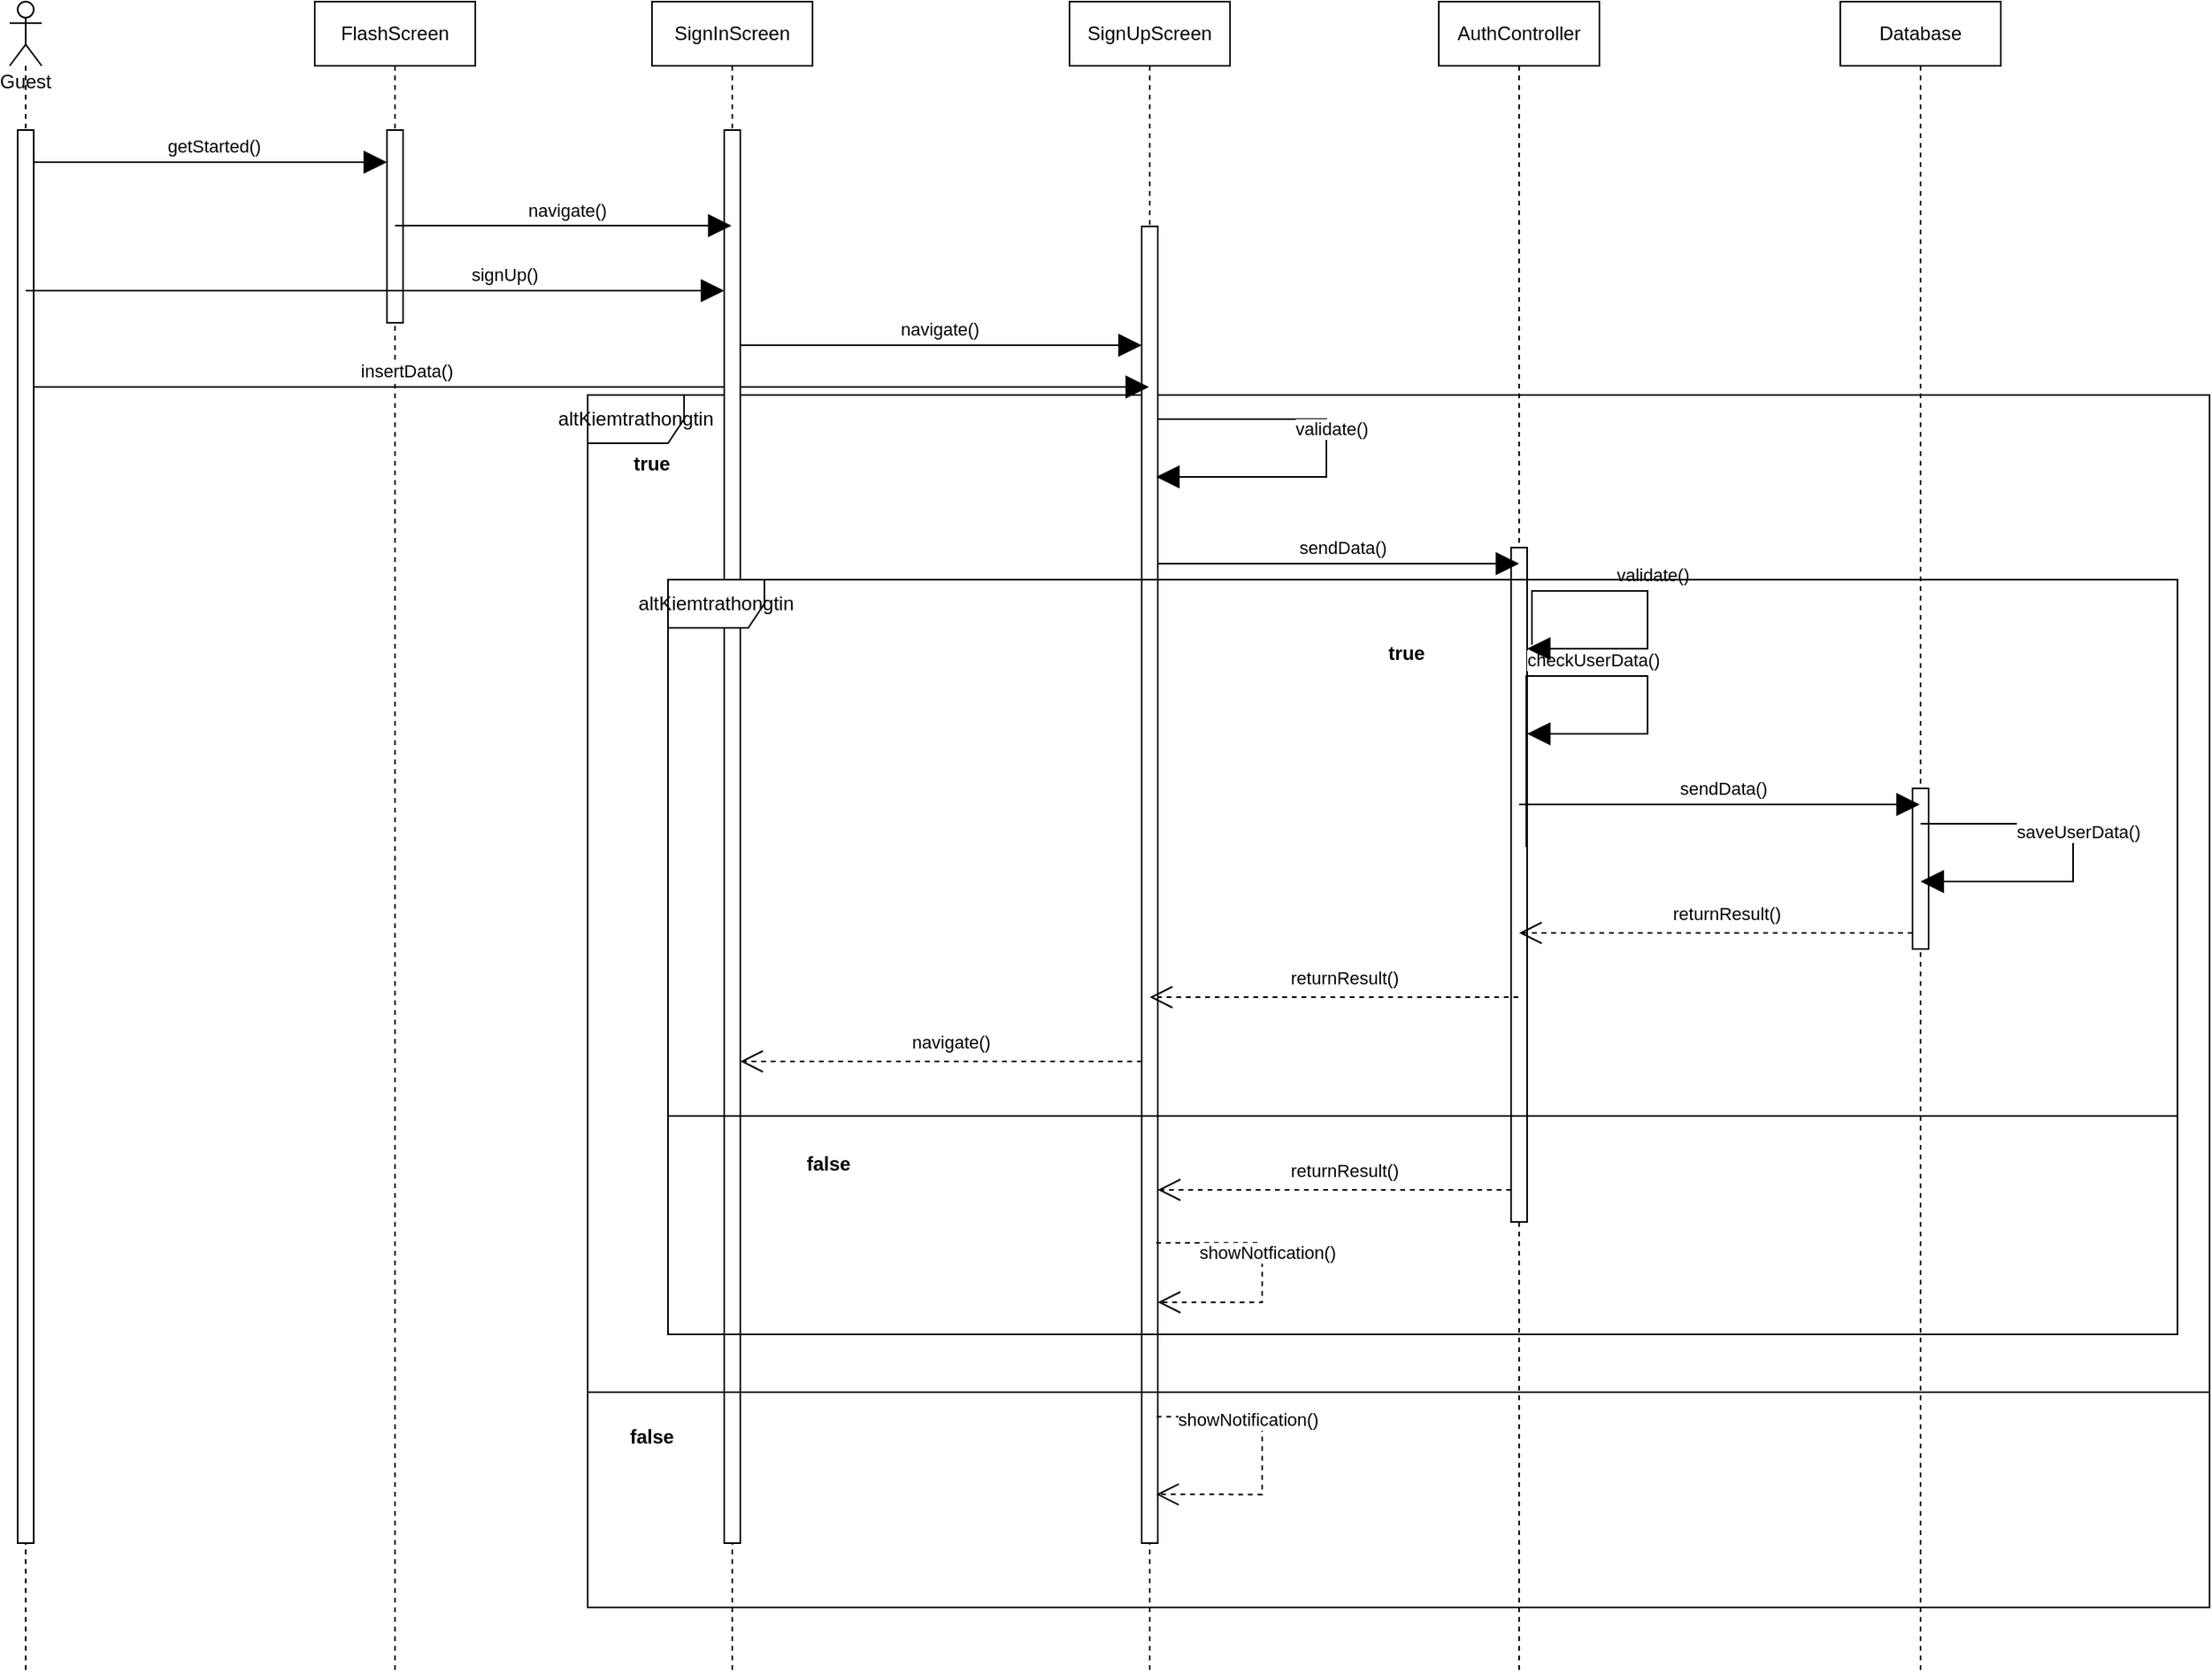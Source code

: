 <mxfile version="16.1.0" type="device" pages="6"><diagram id="ZxUob_2Rui_fRLBIUizU" name="SignUp"><mxGraphModel dx="2480" dy="1406" grid="0" gridSize="10" guides="1" tooltips="1" connect="1" arrows="1" fold="1" page="1" pageScale="1" pageWidth="827" pageHeight="1169" math="0" shadow="0"><root><mxCell id="0"/><mxCell id="1" parent="0"/><mxCell id="jDiYZzj1Ena0IXuNKhBV-74" value="altKiemtrathongtin" style="shape=umlFrame;whiteSpace=wrap;html=1;" vertex="1" parent="1"><mxGeometry x="420" y="445" width="1010" height="755" as="geometry"/></mxCell><mxCell id="jDiYZzj1Ena0IXuNKhBV-10" value="SignUpScreen" style="shape=umlLifeline;perimeter=lifelinePerimeter;whiteSpace=wrap;html=1;container=1;collapsible=0;recursiveResize=0;outlineConnect=0;" vertex="1" parent="1"><mxGeometry x="720" y="200" width="100" height="1040" as="geometry"/></mxCell><mxCell id="jDiYZzj1Ena0IXuNKhBV-32" value="" style="html=1;points=[];perimeter=orthogonalPerimeter;" vertex="1" parent="jDiYZzj1Ena0IXuNKhBV-10"><mxGeometry x="45" y="140" width="10" height="820" as="geometry"/></mxCell><mxCell id="jDiYZzj1Ena0IXuNKhBV-33" value="" style="endArrow=block;endFill=1;endSize=12;html=1;rounded=0;edgeStyle=orthogonalEdgeStyle;" edge="1" parent="jDiYZzj1Ena0IXuNKhBV-10" source="jDiYZzj1Ena0IXuNKhBV-32"><mxGeometry width="160" relative="1" as="geometry"><mxPoint x="60" y="220" as="sourcePoint"/><mxPoint x="54" y="296" as="targetPoint"/><Array as="points"><mxPoint x="160" y="260"/><mxPoint x="160" y="296"/></Array></mxGeometry></mxCell><mxCell id="jDiYZzj1Ena0IXuNKhBV-34" value="validate()" style="edgeLabel;html=1;align=center;verticalAlign=middle;resizable=0;points=[];" vertex="1" connectable="0" parent="jDiYZzj1Ena0IXuNKhBV-33"><mxGeometry x="-0.018" y="-1" relative="1" as="geometry"><mxPoint x="4" y="-11" as="offset"/></mxGeometry></mxCell><mxCell id="jDiYZzj1Ena0IXuNKhBV-72" value="" style="endArrow=open;endFill=0;endSize=12;html=1;rounded=0;edgeStyle=orthogonalEdgeStyle;dashed=1;" edge="1" parent="jDiYZzj1Ena0IXuNKhBV-10" target="jDiYZzj1Ena0IXuNKhBV-32"><mxGeometry width="160" relative="1" as="geometry"><mxPoint x="54" y="773" as="sourcePoint"/><mxPoint x="99.997" y="810" as="targetPoint"/><Array as="points"><mxPoint x="120" y="773"/><mxPoint x="120" y="810"/></Array></mxGeometry></mxCell><mxCell id="jDiYZzj1Ena0IXuNKhBV-73" value="showNotfication()" style="edgeLabel;html=1;align=center;verticalAlign=middle;resizable=0;points=[];" vertex="1" connectable="0" parent="jDiYZzj1Ena0IXuNKhBV-72"><mxGeometry x="-0.018" y="-1" relative="1" as="geometry"><mxPoint x="4" y="-11" as="offset"/></mxGeometry></mxCell><mxCell id="jDiYZzj1Ena0IXuNKhBV-79" value="" style="endArrow=open;endFill=1;endSize=12;html=1;rounded=0;dashed=1;edgeStyle=orthogonalEdgeStyle;exitX=0.929;exitY=0.904;exitDx=0;exitDy=0;exitPerimeter=0;entryX=0.9;entryY=0.963;entryDx=0;entryDy=0;entryPerimeter=0;" edge="1" parent="jDiYZzj1Ena0IXuNKhBV-10" source="jDiYZzj1Ena0IXuNKhBV-32" target="jDiYZzj1Ena0IXuNKhBV-32"><mxGeometry width="160" relative="1" as="geometry"><mxPoint x="40" y="800" as="sourcePoint"/><mxPoint x="54" y="1080" as="targetPoint"/><Array as="points"><mxPoint x="120" y="881"/><mxPoint x="120" y="930"/></Array></mxGeometry></mxCell><mxCell id="jDiYZzj1Ena0IXuNKhBV-80" value="showNotification()" style="edgeLabel;html=1;align=center;verticalAlign=middle;resizable=0;points=[];" vertex="1" connectable="0" parent="jDiYZzj1Ena0IXuNKhBV-79"><mxGeometry x="-0.37" y="-1" relative="1" as="geometry"><mxPoint as="offset"/></mxGeometry></mxCell><mxCell id="jDiYZzj1Ena0IXuNKhBV-11" value="AuthController" style="shape=umlLifeline;perimeter=lifelinePerimeter;whiteSpace=wrap;html=1;container=1;collapsible=0;recursiveResize=0;outlineConnect=0;" vertex="1" parent="1"><mxGeometry x="950" y="200" width="100" height="1040" as="geometry"/></mxCell><mxCell id="jDiYZzj1Ena0IXuNKhBV-35" value="" style="html=1;points=[];perimeter=orthogonalPerimeter;" vertex="1" parent="jDiYZzj1Ena0IXuNKhBV-11"><mxGeometry x="45" y="340" width="10" height="420" as="geometry"/></mxCell><mxCell id="jDiYZzj1Ena0IXuNKhBV-41" value="" style="endArrow=block;endFill=1;endSize=12;html=1;rounded=0;edgeStyle=orthogonalEdgeStyle;exitX=0.95;exitY=0.444;exitDx=0;exitDy=0;exitPerimeter=0;" edge="1" parent="jDiYZzj1Ena0IXuNKhBV-11" source="jDiYZzj1Ena0IXuNKhBV-35"><mxGeometry width="160" relative="1" as="geometry"><mxPoint x="69.997" y="420.0" as="sourcePoint"/><mxPoint x="55" y="456" as="targetPoint"/><Array as="points"><mxPoint x="130" y="420"/><mxPoint x="130" y="456"/></Array></mxGeometry></mxCell><mxCell id="jDiYZzj1Ena0IXuNKhBV-42" value="checkUserData()" style="edgeLabel;html=1;align=center;verticalAlign=middle;resizable=0;points=[];" vertex="1" connectable="0" parent="jDiYZzj1Ena0IXuNKhBV-41"><mxGeometry x="-0.018" y="-1" relative="1" as="geometry"><mxPoint x="4" y="-11" as="offset"/></mxGeometry></mxCell><mxCell id="jDiYZzj1Ena0IXuNKhBV-39" value="" style="endArrow=block;endFill=1;endSize=12;html=1;rounded=0;edgeStyle=orthogonalEdgeStyle;exitX=1.3;exitY=0.144;exitDx=0;exitDy=0;exitPerimeter=0;" edge="1" parent="jDiYZzj1Ena0IXuNKhBV-11" source="jDiYZzj1Ena0IXuNKhBV-35"><mxGeometry width="160" relative="1" as="geometry"><mxPoint x="60" y="367" as="sourcePoint"/><mxPoint x="55" y="403" as="targetPoint"/><Array as="points"><mxPoint x="58" y="367"/><mxPoint x="130" y="367"/><mxPoint x="130" y="403"/></Array></mxGeometry></mxCell><mxCell id="jDiYZzj1Ena0IXuNKhBV-40" value="validate()" style="edgeLabel;html=1;align=center;verticalAlign=middle;resizable=0;points=[];" vertex="1" connectable="0" parent="jDiYZzj1Ena0IXuNKhBV-39"><mxGeometry x="-0.018" y="-1" relative="1" as="geometry"><mxPoint x="4" y="-11" as="offset"/></mxGeometry></mxCell><mxCell id="jDiYZzj1Ena0IXuNKhBV-12" value="Database" style="shape=umlLifeline;perimeter=lifelinePerimeter;whiteSpace=wrap;html=1;container=1;collapsible=0;recursiveResize=0;outlineConnect=0;" vertex="1" parent="1"><mxGeometry x="1200" y="200" width="100" height="1040" as="geometry"/></mxCell><mxCell id="jDiYZzj1Ena0IXuNKhBV-45" value="" style="html=1;points=[];perimeter=orthogonalPerimeter;" vertex="1" parent="jDiYZzj1Ena0IXuNKhBV-12"><mxGeometry x="45" y="490" width="10" height="100" as="geometry"/></mxCell><mxCell id="jDiYZzj1Ena0IXuNKhBV-25" value="" style="endArrow=block;endFill=1;endSize=12;html=1;rounded=0;" edge="1" parent="1" source="jDiYZzj1Ena0IXuNKhBV-57" target="jDiYZzj1Ena0IXuNKhBV-32"><mxGeometry width="160" relative="1" as="geometry"><mxPoint x="535" y="350" as="sourcePoint"/><mxPoint x="700" y="414" as="targetPoint"/><Array as="points"><mxPoint x="660" y="414"/></Array></mxGeometry></mxCell><mxCell id="jDiYZzj1Ena0IXuNKhBV-26" value="navigate()" style="edgeLabel;html=1;align=center;verticalAlign=middle;resizable=0;points=[];" vertex="1" connectable="0" parent="jDiYZzj1Ena0IXuNKhBV-25"><mxGeometry x="-0.018" y="-1" relative="1" as="geometry"><mxPoint x="4" y="-11" as="offset"/></mxGeometry></mxCell><mxCell id="jDiYZzj1Ena0IXuNKhBV-28" value="" style="endArrow=block;endFill=1;endSize=12;html=1;rounded=0;" edge="1" parent="1" source="jDiYZzj1Ena0IXuNKhBV-50" target="jDiYZzj1Ena0IXuNKhBV-10"><mxGeometry width="160" relative="1" as="geometry"><mxPoint x="305" y="440" as="sourcePoint"/><mxPoint x="740" y="440" as="targetPoint"/><Array as="points"><mxPoint x="440" y="440"/></Array></mxGeometry></mxCell><mxCell id="jDiYZzj1Ena0IXuNKhBV-37" value="" style="endArrow=block;endFill=1;endSize=12;html=1;rounded=0;" edge="1" parent="1"><mxGeometry width="160" relative="1" as="geometry"><mxPoint x="775" y="550" as="sourcePoint"/><mxPoint x="1000" y="550" as="targetPoint"/><Array as="points"><mxPoint x="900" y="550"/></Array></mxGeometry></mxCell><mxCell id="jDiYZzj1Ena0IXuNKhBV-38" value="sendData()" style="edgeLabel;html=1;align=center;verticalAlign=middle;resizable=0;points=[];" vertex="1" connectable="0" parent="jDiYZzj1Ena0IXuNKhBV-37"><mxGeometry x="-0.018" y="-1" relative="1" as="geometry"><mxPoint x="4" y="-11" as="offset"/></mxGeometry></mxCell><mxCell id="jDiYZzj1Ena0IXuNKhBV-43" value="" style="endArrow=block;endFill=1;endSize=12;html=1;rounded=0;" edge="1" parent="1" source="jDiYZzj1Ena0IXuNKhBV-11" target="jDiYZzj1Ena0IXuNKhBV-12"><mxGeometry width="160" relative="1" as="geometry"><mxPoint x="1016" y="700" as="sourcePoint"/><mxPoint x="1210" y="700" as="targetPoint"/><Array as="points"><mxPoint x="1141" y="700"/></Array></mxGeometry></mxCell><mxCell id="jDiYZzj1Ena0IXuNKhBV-44" value="sendData()" style="edgeLabel;html=1;align=center;verticalAlign=middle;resizable=0;points=[];" vertex="1" connectable="0" parent="jDiYZzj1Ena0IXuNKhBV-43"><mxGeometry x="-0.018" y="-1" relative="1" as="geometry"><mxPoint x="4" y="-11" as="offset"/></mxGeometry></mxCell><mxCell id="jDiYZzj1Ena0IXuNKhBV-46" value="" style="endArrow=block;endFill=1;endSize=12;html=1;rounded=0;edgeStyle=orthogonalEdgeStyle;" edge="1" parent="1" source="jDiYZzj1Ena0IXuNKhBV-12" target="jDiYZzj1Ena0IXuNKhBV-12"><mxGeometry width="160" relative="1" as="geometry"><mxPoint x="1271" y="711.95" as="sourcePoint"/><mxPoint x="1270.83" y="748.0" as="targetPoint"/><Array as="points"><mxPoint x="1345" y="712"/><mxPoint x="1345" y="748"/></Array></mxGeometry></mxCell><mxCell id="jDiYZzj1Ena0IXuNKhBV-47" value="saveUserData()" style="edgeLabel;html=1;align=center;verticalAlign=middle;resizable=0;points=[];" vertex="1" connectable="0" parent="jDiYZzj1Ena0IXuNKhBV-46"><mxGeometry x="-0.018" y="-1" relative="1" as="geometry"><mxPoint x="4" y="-11" as="offset"/></mxGeometry></mxCell><mxCell id="jDiYZzj1Ena0IXuNKhBV-48" value="" style="endArrow=open;endFill=0;endSize=12;html=1;rounded=0;dashed=1;" edge="1" parent="1" source="jDiYZzj1Ena0IXuNKhBV-45" target="jDiYZzj1Ena0IXuNKhBV-11"><mxGeometry width="160" relative="1" as="geometry"><mxPoint x="1240" y="780" as="sourcePoint"/><mxPoint x="1030" y="780" as="targetPoint"/><Array as="points"><mxPoint x="1151" y="780"/></Array></mxGeometry></mxCell><mxCell id="jDiYZzj1Ena0IXuNKhBV-49" value="returnResult()" style="edgeLabel;html=1;align=center;verticalAlign=middle;resizable=0;points=[];" vertex="1" connectable="0" parent="jDiYZzj1Ena0IXuNKhBV-48"><mxGeometry x="-0.018" y="-1" relative="1" as="geometry"><mxPoint x="4" y="-11" as="offset"/></mxGeometry></mxCell><mxCell id="jDiYZzj1Ena0IXuNKhBV-50" value="Guest" style="shape=umlLifeline;participant=umlActor;perimeter=lifelinePerimeter;whiteSpace=wrap;html=1;container=1;collapsible=0;recursiveResize=0;verticalAlign=top;spacingTop=36;outlineConnect=0;" vertex="1" parent="1"><mxGeometry x="60" y="200" width="20" height="1040" as="geometry"/></mxCell><mxCell id="jDiYZzj1Ena0IXuNKhBV-51" value="" style="html=1;points=[];perimeter=orthogonalPerimeter;" vertex="1" parent="jDiYZzj1Ena0IXuNKhBV-50"><mxGeometry x="5" y="80" width="10" height="880" as="geometry"/></mxCell><mxCell id="jDiYZzj1Ena0IXuNKhBV-52" value="FlashScreen" style="shape=umlLifeline;perimeter=lifelinePerimeter;whiteSpace=wrap;html=1;container=1;collapsible=0;recursiveResize=0;outlineConnect=0;" vertex="1" parent="1"><mxGeometry x="250" y="200" width="100" height="1040" as="geometry"/></mxCell><mxCell id="jDiYZzj1Ena0IXuNKhBV-53" value="" style="html=1;points=[];perimeter=orthogonalPerimeter;" vertex="1" parent="jDiYZzj1Ena0IXuNKhBV-52"><mxGeometry x="45" y="80" width="10" height="120" as="geometry"/></mxCell><mxCell id="jDiYZzj1Ena0IXuNKhBV-54" value="" style="endArrow=block;endFill=1;endSize=12;html=1;rounded=0;" edge="1" parent="1" source="jDiYZzj1Ena0IXuNKhBV-51" target="jDiYZzj1Ena0IXuNKhBV-53"><mxGeometry width="160" relative="1" as="geometry"><mxPoint x="80" y="300" as="sourcePoint"/><mxPoint x="400" y="340" as="targetPoint"/><Array as="points"><mxPoint x="190" y="300"/></Array></mxGeometry></mxCell><mxCell id="jDiYZzj1Ena0IXuNKhBV-55" value="getStarted()" style="edgeLabel;html=1;align=center;verticalAlign=middle;resizable=0;points=[];" vertex="1" connectable="0" parent="jDiYZzj1Ena0IXuNKhBV-54"><mxGeometry x="-0.018" y="-1" relative="1" as="geometry"><mxPoint x="4" y="-11" as="offset"/></mxGeometry></mxCell><mxCell id="jDiYZzj1Ena0IXuNKhBV-56" value="insertData()" style="edgeLabel;html=1;align=center;verticalAlign=middle;resizable=0;points=[];" vertex="1" connectable="0" parent="1"><mxGeometry x="306.692" y="430" as="geometry"/></mxCell><mxCell id="jDiYZzj1Ena0IXuNKhBV-57" value="SignInScreen" style="shape=umlLifeline;perimeter=lifelinePerimeter;whiteSpace=wrap;html=1;container=1;collapsible=0;recursiveResize=0;outlineConnect=0;" vertex="1" parent="1"><mxGeometry x="460" y="200" width="100" height="1040" as="geometry"/></mxCell><mxCell id="jDiYZzj1Ena0IXuNKhBV-58" value="" style="html=1;points=[];perimeter=orthogonalPerimeter;" vertex="1" parent="jDiYZzj1Ena0IXuNKhBV-57"><mxGeometry x="45" y="80" width="10" height="880" as="geometry"/></mxCell><mxCell id="jDiYZzj1Ena0IXuNKhBV-59" value="" style="endArrow=block;endFill=1;endSize=12;html=1;rounded=0;" edge="1" parent="1" target="jDiYZzj1Ena0IXuNKhBV-58"><mxGeometry width="160" relative="1" as="geometry"><mxPoint x="70" y="380" as="sourcePoint"/><mxPoint x="571" y="340.0" as="targetPoint"/><Array as="points"><mxPoint x="300" y="380"/></Array></mxGeometry></mxCell><mxCell id="jDiYZzj1Ena0IXuNKhBV-60" value="signUp()" style="edgeLabel;html=1;align=center;verticalAlign=middle;resizable=0;points=[];" vertex="1" connectable="0" parent="jDiYZzj1Ena0IXuNKhBV-59"><mxGeometry x="-0.018" y="-1" relative="1" as="geometry"><mxPoint x="84" y="-11" as="offset"/></mxGeometry></mxCell><mxCell id="jDiYZzj1Ena0IXuNKhBV-61" value="" style="endArrow=block;endFill=1;endSize=12;html=1;rounded=0;" edge="1" parent="1" source="jDiYZzj1Ena0IXuNKhBV-52" target="jDiYZzj1Ena0IXuNKhBV-57"><mxGeometry width="160" relative="1" as="geometry"><mxPoint x="320" y="339.5" as="sourcePoint"/><mxPoint x="460" y="340" as="targetPoint"/><Array as="points"><mxPoint x="445" y="339.5"/></Array></mxGeometry></mxCell><mxCell id="jDiYZzj1Ena0IXuNKhBV-62" value="navigate()" style="edgeLabel;html=1;align=center;verticalAlign=middle;resizable=0;points=[];" vertex="1" connectable="0" parent="jDiYZzj1Ena0IXuNKhBV-61"><mxGeometry x="-0.018" y="-1" relative="1" as="geometry"><mxPoint x="4" y="-11" as="offset"/></mxGeometry></mxCell><mxCell id="jDiYZzj1Ena0IXuNKhBV-63" value="" style="endArrow=open;endFill=0;endSize=12;html=1;rounded=0;dashed=1;" edge="1" parent="1" source="jDiYZzj1Ena0IXuNKhBV-11" target="jDiYZzj1Ena0IXuNKhBV-10"><mxGeometry width="160" relative="1" as="geometry"><mxPoint x="990" y="790" as="sourcePoint"/><mxPoint x="1009.5" y="790" as="targetPoint"/><Array as="points"><mxPoint x="860" y="820"/></Array></mxGeometry></mxCell><mxCell id="jDiYZzj1Ena0IXuNKhBV-64" value="returnResult()" style="edgeLabel;html=1;align=center;verticalAlign=middle;resizable=0;points=[];" vertex="1" connectable="0" parent="jDiYZzj1Ena0IXuNKhBV-63"><mxGeometry x="-0.018" y="-1" relative="1" as="geometry"><mxPoint x="4" y="-11" as="offset"/></mxGeometry></mxCell><mxCell id="jDiYZzj1Ena0IXuNKhBV-66" value="true" style="text;align=center;fontStyle=1;verticalAlign=middle;spacingLeft=3;spacingRight=3;strokeColor=none;rotatable=0;points=[[0,0.5],[1,0.5]];portConstraint=eastwest;" vertex="1" parent="1"><mxGeometry x="890" y="592" width="80" height="26" as="geometry"/></mxCell><mxCell id="jDiYZzj1Ena0IXuNKhBV-67" value="" style="line;strokeWidth=1;fillColor=none;align=left;verticalAlign=middle;spacingTop=-1;spacingLeft=3;spacingRight=3;rotatable=0;labelPosition=right;points=[];portConstraint=eastwest;" vertex="1" parent="1"><mxGeometry x="470" y="890" width="940" height="8" as="geometry"/></mxCell><mxCell id="jDiYZzj1Ena0IXuNKhBV-68" value="" style="endArrow=open;endFill=0;endSize=12;html=1;rounded=0;dashed=1;" edge="1" parent="1" source="jDiYZzj1Ena0IXuNKhBV-35" target="jDiYZzj1Ena0IXuNKhBV-32"><mxGeometry width="160" relative="1" as="geometry"><mxPoint x="980" y="940" as="sourcePoint"/><mxPoint x="789.999" y="940" as="targetPoint"/><Array as="points"><mxPoint x="880.61" y="940"/></Array></mxGeometry></mxCell><mxCell id="jDiYZzj1Ena0IXuNKhBV-69" value="returnResult()" style="edgeLabel;html=1;align=center;verticalAlign=middle;resizable=0;points=[];" vertex="1" connectable="0" parent="jDiYZzj1Ena0IXuNKhBV-68"><mxGeometry x="-0.018" y="-1" relative="1" as="geometry"><mxPoint x="4" y="-11" as="offset"/></mxGeometry></mxCell><mxCell id="jDiYZzj1Ena0IXuNKhBV-70" value="" style="endArrow=open;endFill=0;endSize=12;html=1;rounded=0;dashed=1;" edge="1" parent="1" source="jDiYZzj1Ena0IXuNKhBV-32" target="jDiYZzj1Ena0IXuNKhBV-58"><mxGeometry width="160" relative="1" as="geometry"><mxPoint x="740" y="950.0" as="sourcePoint"/><mxPoint x="520" y="950.0" as="targetPoint"/><Array as="points"><mxPoint x="630" y="860"/></Array></mxGeometry></mxCell><mxCell id="jDiYZzj1Ena0IXuNKhBV-71" value="navigate()" style="edgeLabel;html=1;align=center;verticalAlign=middle;resizable=0;points=[];" vertex="1" connectable="0" parent="jDiYZzj1Ena0IXuNKhBV-70"><mxGeometry x="-0.018" y="-1" relative="1" as="geometry"><mxPoint x="4" y="-11" as="offset"/></mxGeometry></mxCell><mxCell id="jDiYZzj1Ena0IXuNKhBV-65" value="altKiemtrathongtin" style="shape=umlFrame;whiteSpace=wrap;html=1;" vertex="1" parent="1"><mxGeometry x="470" y="560" width="940" height="470" as="geometry"/></mxCell><mxCell id="jDiYZzj1Ena0IXuNKhBV-75" value="true" style="text;align=center;fontStyle=1;verticalAlign=middle;spacingLeft=3;spacingRight=3;strokeColor=none;rotatable=0;points=[[0,0.5],[1,0.5]];portConstraint=eastwest;" vertex="1" parent="1"><mxGeometry x="420" y="474" width="80" height="26" as="geometry"/></mxCell><mxCell id="jDiYZzj1Ena0IXuNKhBV-76" value="" style="line;strokeWidth=1;fillColor=none;align=left;verticalAlign=middle;spacingTop=-1;spacingLeft=3;spacingRight=3;rotatable=0;labelPosition=right;points=[];portConstraint=eastwest;" vertex="1" parent="1"><mxGeometry x="420" y="1062" width="1010" height="8" as="geometry"/></mxCell><mxCell id="jDiYZzj1Ena0IXuNKhBV-77" value="false" style="text;align=center;fontStyle=1;verticalAlign=middle;spacingLeft=3;spacingRight=3;strokeColor=none;rotatable=0;points=[[0,0.5],[1,0.5]];portConstraint=eastwest;" vertex="1" parent="1"><mxGeometry x="530" y="910" width="80" height="26" as="geometry"/></mxCell><mxCell id="jDiYZzj1Ena0IXuNKhBV-78" value="false" style="text;align=center;fontStyle=1;verticalAlign=middle;spacingLeft=3;spacingRight=3;strokeColor=none;rotatable=0;points=[[0,0.5],[1,0.5]];portConstraint=eastwest;" vertex="1" parent="1"><mxGeometry x="420" y="1080" width="80" height="26" as="geometry"/></mxCell></root></mxGraphModel></diagram><diagram id="8WIWLLGLSH1Db_qzM1ZP" name="signIn"><mxGraphModel dx="2170" dy="1230" grid="1" gridSize="10" guides="1" tooltips="1" connect="1" arrows="1" fold="1" page="1" pageScale="1" pageWidth="827" pageHeight="1169" math="0" shadow="0"><root><mxCell id="N9CjUoOIGU4VZLzRSfV0-0"/><mxCell id="N9CjUoOIGU4VZLzRSfV0-1" parent="N9CjUoOIGU4VZLzRSfV0-0"/><mxCell id="BFjkyL04JR7nIhCPwi8V-49" value="altKiemtrathongtin" style="shape=umlFrame;whiteSpace=wrap;html=1;" vertex="1" parent="N9CjUoOIGU4VZLzRSfV0-1"><mxGeometry x="470" y="560" width="940" height="470" as="geometry"/></mxCell><mxCell id="BFjkyL04JR7nIhCPwi8V-0" value="altKiemtrathongtin" style="shape=umlFrame;whiteSpace=wrap;html=1;" vertex="1" parent="N9CjUoOIGU4VZLzRSfV0-1"><mxGeometry x="420" y="445" width="1010" height="755" as="geometry"/></mxCell><mxCell id="BFjkyL04JR7nIhCPwi8V-9" value="AuthController" style="shape=umlLifeline;perimeter=lifelinePerimeter;whiteSpace=wrap;html=1;container=1;collapsible=0;recursiveResize=0;outlineConnect=0;" vertex="1" parent="N9CjUoOIGU4VZLzRSfV0-1"><mxGeometry x="950" y="200" width="100" height="1040" as="geometry"/></mxCell><mxCell id="BFjkyL04JR7nIhCPwi8V-10" value="" style="html=1;points=[];perimeter=orthogonalPerimeter;" vertex="1" parent="BFjkyL04JR7nIhCPwi8V-9"><mxGeometry x="45" y="340" width="10" height="420" as="geometry"/></mxCell><mxCell id="BFjkyL04JR7nIhCPwi8V-11" value="" style="endArrow=block;endFill=1;endSize=12;html=1;rounded=0;edgeStyle=orthogonalEdgeStyle;exitX=0.95;exitY=0.444;exitDx=0;exitDy=0;exitPerimeter=0;" edge="1" parent="BFjkyL04JR7nIhCPwi8V-9" source="BFjkyL04JR7nIhCPwi8V-10"><mxGeometry width="160" relative="1" as="geometry"><mxPoint x="69.997" y="420.0" as="sourcePoint"/><mxPoint x="55" y="456" as="targetPoint"/><Array as="points"><mxPoint x="130" y="420"/><mxPoint x="130" y="456"/></Array></mxGeometry></mxCell><mxCell id="BFjkyL04JR7nIhCPwi8V-12" value="checkUserData()" style="edgeLabel;html=1;align=center;verticalAlign=middle;resizable=0;points=[];" vertex="1" connectable="0" parent="BFjkyL04JR7nIhCPwi8V-11"><mxGeometry x="-0.018" y="-1" relative="1" as="geometry"><mxPoint x="4" y="-11" as="offset"/></mxGeometry></mxCell><mxCell id="BFjkyL04JR7nIhCPwi8V-13" value="" style="endArrow=block;endFill=1;endSize=12;html=1;rounded=0;edgeStyle=orthogonalEdgeStyle;exitX=1.3;exitY=0.144;exitDx=0;exitDy=0;exitPerimeter=0;" edge="1" parent="BFjkyL04JR7nIhCPwi8V-9" source="BFjkyL04JR7nIhCPwi8V-10"><mxGeometry width="160" relative="1" as="geometry"><mxPoint x="60" y="367" as="sourcePoint"/><mxPoint x="55" y="403" as="targetPoint"/><Array as="points"><mxPoint x="58" y="367"/><mxPoint x="130" y="367"/><mxPoint x="130" y="403"/></Array></mxGeometry></mxCell><mxCell id="BFjkyL04JR7nIhCPwi8V-14" value="validate()" style="edgeLabel;html=1;align=center;verticalAlign=middle;resizable=0;points=[];" vertex="1" connectable="0" parent="BFjkyL04JR7nIhCPwi8V-13"><mxGeometry x="-0.018" y="-1" relative="1" as="geometry"><mxPoint x="4" y="-11" as="offset"/></mxGeometry></mxCell><mxCell id="BFjkyL04JR7nIhCPwi8V-60" value="" style="endArrow=block;endFill=1;endSize=12;html=1;rounded=0;edgeStyle=orthogonalEdgeStyle;exitX=0.913;exitY=0.6;exitDx=0;exitDy=0;exitPerimeter=0;entryX=1;entryY=0.675;entryDx=0;entryDy=0;entryPerimeter=0;" edge="1" parent="BFjkyL04JR7nIhCPwi8V-9" source="BFjkyL04JR7nIhCPwi8V-10" target="BFjkyL04JR7nIhCPwi8V-10"><mxGeometry width="160" relative="1" as="geometry"><mxPoint x="64.5" y="536.48" as="sourcePoint"/><mxPoint x="65" y="466" as="targetPoint"/><Array as="points"><mxPoint x="54" y="600"/><mxPoint x="140" y="600"/><mxPoint x="140" y="624"/><mxPoint x="55" y="624"/></Array></mxGeometry></mxCell><mxCell id="BFjkyL04JR7nIhCPwi8V-61" value="createToken()" style="edgeLabel;html=1;align=center;verticalAlign=middle;resizable=0;points=[];" vertex="1" connectable="0" parent="BFjkyL04JR7nIhCPwi8V-60"><mxGeometry x="-0.018" y="-1" relative="1" as="geometry"><mxPoint x="4" y="-11" as="offset"/></mxGeometry></mxCell><mxCell id="BFjkyL04JR7nIhCPwi8V-15" value="Database" style="shape=umlLifeline;perimeter=lifelinePerimeter;whiteSpace=wrap;html=1;container=1;collapsible=0;recursiveResize=0;outlineConnect=0;" vertex="1" parent="N9CjUoOIGU4VZLzRSfV0-1"><mxGeometry x="1200" y="200" width="100" height="1040" as="geometry"/></mxCell><mxCell id="BFjkyL04JR7nIhCPwi8V-16" value="" style="html=1;points=[];perimeter=orthogonalPerimeter;" vertex="1" parent="BFjkyL04JR7nIhCPwi8V-15"><mxGeometry x="45" y="490" width="10" height="100" as="geometry"/></mxCell><mxCell id="BFjkyL04JR7nIhCPwi8V-19" value="" style="endArrow=block;endFill=1;endSize=12;html=1;rounded=0;entryX=0.067;entryY=0.161;entryDx=0;entryDy=0;entryPerimeter=0;" edge="1" parent="N9CjUoOIGU4VZLzRSfV0-1" source="BFjkyL04JR7nIhCPwi8V-28" target="BFjkyL04JR7nIhCPwi8V-36"><mxGeometry width="160" relative="1" as="geometry"><mxPoint x="305" y="440" as="sourcePoint"/><mxPoint x="769.5" y="440" as="targetPoint"/><Array as="points"><mxPoint x="260" y="420"/></Array></mxGeometry></mxCell><mxCell id="BFjkyL04JR7nIhCPwi8V-20" value="" style="endArrow=block;endFill=1;endSize=12;html=1;rounded=0;" edge="1" parent="N9CjUoOIGU4VZLzRSfV0-1" source="BFjkyL04JR7nIhCPwi8V-36"><mxGeometry width="160" relative="1" as="geometry"><mxPoint x="775" y="550.0" as="sourcePoint"/><mxPoint x="1000" y="550.0" as="targetPoint"/><Array as="points"><mxPoint x="900" y="550"/></Array></mxGeometry></mxCell><mxCell id="BFjkyL04JR7nIhCPwi8V-21" value="sendData()" style="edgeLabel;html=1;align=center;verticalAlign=middle;resizable=0;points=[];" vertex="1" connectable="0" parent="BFjkyL04JR7nIhCPwi8V-20"><mxGeometry x="-0.018" y="-1" relative="1" as="geometry"><mxPoint x="4" y="-11" as="offset"/></mxGeometry></mxCell><mxCell id="BFjkyL04JR7nIhCPwi8V-22" value="" style="endArrow=block;endFill=1;endSize=12;html=1;rounded=0;" edge="1" parent="N9CjUoOIGU4VZLzRSfV0-1" source="BFjkyL04JR7nIhCPwi8V-9" target="BFjkyL04JR7nIhCPwi8V-15"><mxGeometry width="160" relative="1" as="geometry"><mxPoint x="1016" y="700" as="sourcePoint"/><mxPoint x="1210" y="700" as="targetPoint"/><Array as="points"><mxPoint x="1141" y="700"/></Array></mxGeometry></mxCell><mxCell id="BFjkyL04JR7nIhCPwi8V-23" value="sendData()" style="edgeLabel;html=1;align=center;verticalAlign=middle;resizable=0;points=[];" vertex="1" connectable="0" parent="BFjkyL04JR7nIhCPwi8V-22"><mxGeometry x="-0.018" y="-1" relative="1" as="geometry"><mxPoint x="4" y="-11" as="offset"/></mxGeometry></mxCell><mxCell id="BFjkyL04JR7nIhCPwi8V-24" value="" style="endArrow=block;endFill=1;endSize=12;html=1;rounded=0;edgeStyle=orthogonalEdgeStyle;" edge="1" parent="N9CjUoOIGU4VZLzRSfV0-1" source="BFjkyL04JR7nIhCPwi8V-15" target="BFjkyL04JR7nIhCPwi8V-15"><mxGeometry width="160" relative="1" as="geometry"><mxPoint x="1271" y="711.95" as="sourcePoint"/><mxPoint x="1270.83" y="748.0" as="targetPoint"/><Array as="points"><mxPoint x="1345" y="712"/><mxPoint x="1345" y="748"/></Array></mxGeometry></mxCell><mxCell id="BFjkyL04JR7nIhCPwi8V-25" value="getUserData()" style="edgeLabel;html=1;align=center;verticalAlign=middle;resizable=0;points=[];" vertex="1" connectable="0" parent="BFjkyL04JR7nIhCPwi8V-24"><mxGeometry x="-0.018" y="-1" relative="1" as="geometry"><mxPoint x="4" y="-11" as="offset"/></mxGeometry></mxCell><mxCell id="BFjkyL04JR7nIhCPwi8V-26" value="" style="endArrow=open;endFill=0;endSize=12;html=1;rounded=0;dashed=1;" edge="1" parent="N9CjUoOIGU4VZLzRSfV0-1" source="BFjkyL04JR7nIhCPwi8V-16" target="BFjkyL04JR7nIhCPwi8V-9"><mxGeometry width="160" relative="1" as="geometry"><mxPoint x="1240" y="780" as="sourcePoint"/><mxPoint x="1030" y="780" as="targetPoint"/><Array as="points"><mxPoint x="1151" y="780"/></Array></mxGeometry></mxCell><mxCell id="BFjkyL04JR7nIhCPwi8V-27" value="returnResult()" style="edgeLabel;html=1;align=center;verticalAlign=middle;resizable=0;points=[];" vertex="1" connectable="0" parent="BFjkyL04JR7nIhCPwi8V-26"><mxGeometry x="-0.018" y="-1" relative="1" as="geometry"><mxPoint x="4" y="-11" as="offset"/></mxGeometry></mxCell><mxCell id="BFjkyL04JR7nIhCPwi8V-28" value="Guest" style="shape=umlLifeline;participant=umlActor;perimeter=lifelinePerimeter;whiteSpace=wrap;html=1;container=1;collapsible=0;recursiveResize=0;verticalAlign=top;spacingTop=36;outlineConnect=0;" vertex="1" parent="N9CjUoOIGU4VZLzRSfV0-1"><mxGeometry x="60" y="200" width="20" height="1040" as="geometry"/></mxCell><mxCell id="BFjkyL04JR7nIhCPwi8V-29" value="" style="html=1;points=[];perimeter=orthogonalPerimeter;" vertex="1" parent="BFjkyL04JR7nIhCPwi8V-28"><mxGeometry x="5" y="80" width="10" height="880" as="geometry"/></mxCell><mxCell id="BFjkyL04JR7nIhCPwi8V-30" value="FlashScreen" style="shape=umlLifeline;perimeter=lifelinePerimeter;whiteSpace=wrap;html=1;container=1;collapsible=0;recursiveResize=0;outlineConnect=0;" vertex="1" parent="N9CjUoOIGU4VZLzRSfV0-1"><mxGeometry x="250" y="200" width="100" height="1040" as="geometry"/></mxCell><mxCell id="BFjkyL04JR7nIhCPwi8V-31" value="" style="html=1;points=[];perimeter=orthogonalPerimeter;" vertex="1" parent="BFjkyL04JR7nIhCPwi8V-30"><mxGeometry x="45" y="80" width="10" height="120" as="geometry"/></mxCell><mxCell id="BFjkyL04JR7nIhCPwi8V-32" value="" style="endArrow=block;endFill=1;endSize=12;html=1;rounded=0;" edge="1" parent="N9CjUoOIGU4VZLzRSfV0-1" source="BFjkyL04JR7nIhCPwi8V-29" target="BFjkyL04JR7nIhCPwi8V-31"><mxGeometry width="160" relative="1" as="geometry"><mxPoint x="80" y="300" as="sourcePoint"/><mxPoint x="400" y="340" as="targetPoint"/><Array as="points"><mxPoint x="190" y="300"/></Array></mxGeometry></mxCell><mxCell id="BFjkyL04JR7nIhCPwi8V-33" value="getStarted()" style="edgeLabel;html=1;align=center;verticalAlign=middle;resizable=0;points=[];" vertex="1" connectable="0" parent="BFjkyL04JR7nIhCPwi8V-32"><mxGeometry x="-0.018" y="-1" relative="1" as="geometry"><mxPoint x="4" y="-11" as="offset"/></mxGeometry></mxCell><mxCell id="BFjkyL04JR7nIhCPwi8V-34" value="insertData()" style="edgeLabel;html=1;align=center;verticalAlign=middle;resizable=0;points=[];" vertex="1" connectable="0" parent="N9CjUoOIGU4VZLzRSfV0-1"><mxGeometry x="306.692" y="430" as="geometry"/></mxCell><mxCell id="BFjkyL04JR7nIhCPwi8V-35" value="SignInScreen" style="shape=umlLifeline;perimeter=lifelinePerimeter;whiteSpace=wrap;html=1;container=1;collapsible=0;recursiveResize=0;outlineConnect=0;" vertex="1" parent="N9CjUoOIGU4VZLzRSfV0-1"><mxGeometry x="460" y="200" width="100" height="1040" as="geometry"/></mxCell><mxCell id="BFjkyL04JR7nIhCPwi8V-36" value="" style="html=1;points=[];perimeter=orthogonalPerimeter;" vertex="1" parent="BFjkyL04JR7nIhCPwi8V-35"><mxGeometry x="45" y="80" width="10" height="880" as="geometry"/></mxCell><mxCell id="BFjkyL04JR7nIhCPwi8V-54" value="" style="endArrow=block;endFill=1;endSize=12;html=1;rounded=0;exitX=1.4;exitY=0.224;exitDx=0;exitDy=0;exitPerimeter=0;edgeStyle=orthogonalEdgeStyle;entryX=1;entryY=0.288;entryDx=0;entryDy=0;entryPerimeter=0;" edge="1" parent="BFjkyL04JR7nIhCPwi8V-35" source="BFjkyL04JR7nIhCPwi8V-36" target="BFjkyL04JR7nIhCPwi8V-36"><mxGeometry width="160" relative="1" as="geometry"><mxPoint x="-380.833" y="230" as="sourcePoint"/><mxPoint x="370" y="150" as="targetPoint"/><Array as="points"><mxPoint x="200" y="277"/><mxPoint x="200" y="333"/><mxPoint x="55" y="333"/></Array></mxGeometry></mxCell><mxCell id="BFjkyL04JR7nIhCPwi8V-55" value="validate()" style="edgeLabel;html=1;align=center;verticalAlign=middle;resizable=0;points=[];" vertex="1" connectable="0" parent="BFjkyL04JR7nIhCPwi8V-54"><mxGeometry x="-0.27" y="-2" relative="1" as="geometry"><mxPoint as="offset"/></mxGeometry></mxCell><mxCell id="BFjkyL04JR7nIhCPwi8V-56" value="" style="endArrow=open;endFill=0;endSize=12;html=1;rounded=0;exitX=0.964;exitY=0.907;exitDx=0;exitDy=0;exitPerimeter=0;edgeStyle=orthogonalEdgeStyle;dashed=1;" edge="1" parent="BFjkyL04JR7nIhCPwi8V-35" source="BFjkyL04JR7nIhCPwi8V-36" target="BFjkyL04JR7nIhCPwi8V-36"><mxGeometry width="160" relative="1" as="geometry"><mxPoint x="84.0" y="880" as="sourcePoint"/><mxPoint x="80" y="936.32" as="targetPoint"/><Array as="points"><mxPoint x="55" y="880"/><mxPoint x="180" y="880"/><mxPoint x="180" y="936"/></Array></mxGeometry></mxCell><mxCell id="BFjkyL04JR7nIhCPwi8V-57" value="showNotification()" style="edgeLabel;html=1;align=center;verticalAlign=middle;resizable=0;points=[];" vertex="1" connectable="0" parent="BFjkyL04JR7nIhCPwi8V-56"><mxGeometry x="-0.27" y="-2" relative="1" as="geometry"><mxPoint as="offset"/></mxGeometry></mxCell><mxCell id="BFjkyL04JR7nIhCPwi8V-37" value="" style="endArrow=block;endFill=1;endSize=12;html=1;rounded=0;" edge="1" parent="N9CjUoOIGU4VZLzRSfV0-1" target="BFjkyL04JR7nIhCPwi8V-36"><mxGeometry width="160" relative="1" as="geometry"><mxPoint x="70" y="380.0" as="sourcePoint"/><mxPoint x="571" y="340.0" as="targetPoint"/><Array as="points"><mxPoint x="300" y="380"/></Array></mxGeometry></mxCell><mxCell id="BFjkyL04JR7nIhCPwi8V-38" value="signUp()" style="edgeLabel;html=1;align=center;verticalAlign=middle;resizable=0;points=[];" vertex="1" connectable="0" parent="BFjkyL04JR7nIhCPwi8V-37"><mxGeometry x="-0.018" y="-1" relative="1" as="geometry"><mxPoint x="84" y="-11" as="offset"/></mxGeometry></mxCell><mxCell id="BFjkyL04JR7nIhCPwi8V-39" value="" style="endArrow=block;endFill=1;endSize=12;html=1;rounded=0;" edge="1" parent="N9CjUoOIGU4VZLzRSfV0-1" source="BFjkyL04JR7nIhCPwi8V-30" target="BFjkyL04JR7nIhCPwi8V-35"><mxGeometry width="160" relative="1" as="geometry"><mxPoint x="320" y="339.5" as="sourcePoint"/><mxPoint x="460" y="340" as="targetPoint"/><Array as="points"><mxPoint x="445" y="339.5"/></Array></mxGeometry></mxCell><mxCell id="BFjkyL04JR7nIhCPwi8V-40" value="navigate()" style="edgeLabel;html=1;align=center;verticalAlign=middle;resizable=0;points=[];" vertex="1" connectable="0" parent="BFjkyL04JR7nIhCPwi8V-39"><mxGeometry x="-0.018" y="-1" relative="1" as="geometry"><mxPoint x="4" y="-11" as="offset"/></mxGeometry></mxCell><mxCell id="BFjkyL04JR7nIhCPwi8V-41" value="" style="endArrow=open;endFill=0;endSize=12;html=1;rounded=0;dashed=1;" edge="1" parent="N9CjUoOIGU4VZLzRSfV0-1" source="BFjkyL04JR7nIhCPwi8V-9" target="BFjkyL04JR7nIhCPwi8V-36"><mxGeometry width="160" relative="1" as="geometry"><mxPoint x="990" y="790" as="sourcePoint"/><mxPoint x="769.167" y="820" as="targetPoint"/><Array as="points"><mxPoint x="860" y="820"/></Array></mxGeometry></mxCell><mxCell id="BFjkyL04JR7nIhCPwi8V-42" value="returnResult()" style="edgeLabel;html=1;align=center;verticalAlign=middle;resizable=0;points=[];" vertex="1" connectable="0" parent="BFjkyL04JR7nIhCPwi8V-41"><mxGeometry x="-0.018" y="-1" relative="1" as="geometry"><mxPoint x="4" y="-11" as="offset"/></mxGeometry></mxCell><mxCell id="BFjkyL04JR7nIhCPwi8V-43" value="true" style="text;align=center;fontStyle=1;verticalAlign=middle;spacingLeft=3;spacingRight=3;strokeColor=none;rotatable=0;points=[[0,0.5],[1,0.5]];portConstraint=eastwest;" vertex="1" parent="N9CjUoOIGU4VZLzRSfV0-1"><mxGeometry x="890" y="592" width="80" height="26" as="geometry"/></mxCell><mxCell id="BFjkyL04JR7nIhCPwi8V-44" value="" style="line;strokeWidth=1;fillColor=none;align=left;verticalAlign=middle;spacingTop=-1;spacingLeft=3;spacingRight=3;rotatable=0;labelPosition=right;points=[];portConstraint=eastwest;" vertex="1" parent="N9CjUoOIGU4VZLzRSfV0-1"><mxGeometry x="470" y="890" width="940" height="8" as="geometry"/></mxCell><mxCell id="BFjkyL04JR7nIhCPwi8V-45" value="" style="endArrow=open;endFill=0;endSize=12;html=1;rounded=0;dashed=1;" edge="1" parent="N9CjUoOIGU4VZLzRSfV0-1" source="BFjkyL04JR7nIhCPwi8V-10" target="BFjkyL04JR7nIhCPwi8V-36"><mxGeometry width="160" relative="1" as="geometry"><mxPoint x="980" y="940" as="sourcePoint"/><mxPoint x="775" y="940" as="targetPoint"/><Array as="points"><mxPoint x="880.61" y="940"/></Array></mxGeometry></mxCell><mxCell id="BFjkyL04JR7nIhCPwi8V-46" value="returnResult()" style="edgeLabel;html=1;align=center;verticalAlign=middle;resizable=0;points=[];" vertex="1" connectable="0" parent="BFjkyL04JR7nIhCPwi8V-45"><mxGeometry x="-0.018" y="-1" relative="1" as="geometry"><mxPoint x="4" y="-11" as="offset"/></mxGeometry></mxCell><mxCell id="BFjkyL04JR7nIhCPwi8V-50" value="true" style="text;align=center;fontStyle=1;verticalAlign=middle;spacingLeft=3;spacingRight=3;strokeColor=none;rotatable=0;points=[[0,0.5],[1,0.5]];portConstraint=eastwest;" vertex="1" parent="N9CjUoOIGU4VZLzRSfV0-1"><mxGeometry x="420" y="474" width="80" height="26" as="geometry"/></mxCell><mxCell id="BFjkyL04JR7nIhCPwi8V-51" value="" style="line;strokeWidth=1;fillColor=none;align=left;verticalAlign=middle;spacingTop=-1;spacingLeft=3;spacingRight=3;rotatable=0;labelPosition=right;points=[];portConstraint=eastwest;" vertex="1" parent="N9CjUoOIGU4VZLzRSfV0-1"><mxGeometry x="420" y="1062" width="1010" height="8" as="geometry"/></mxCell><mxCell id="BFjkyL04JR7nIhCPwi8V-52" value="false" style="text;align=center;fontStyle=1;verticalAlign=middle;spacingLeft=3;spacingRight=3;strokeColor=none;rotatable=0;points=[[0,0.5],[1,0.5]];portConstraint=eastwest;" vertex="1" parent="N9CjUoOIGU4VZLzRSfV0-1"><mxGeometry x="530" y="910" width="80" height="26" as="geometry"/></mxCell><mxCell id="BFjkyL04JR7nIhCPwi8V-53" value="false" style="text;align=center;fontStyle=1;verticalAlign=middle;spacingLeft=3;spacingRight=3;strokeColor=none;rotatable=0;points=[[0,0.5],[1,0.5]];portConstraint=eastwest;" vertex="1" parent="N9CjUoOIGU4VZLzRSfV0-1"><mxGeometry x="420" y="1080" width="80" height="26" as="geometry"/></mxCell><mxCell id="BFjkyL04JR7nIhCPwi8V-68" value="" style="endArrow=block;endFill=1;endSize=12;html=1;rounded=0;exitX=1.2;exitY=0.664;exitDx=0;exitDy=0;exitPerimeter=0;" edge="1" parent="N9CjUoOIGU4VZLzRSfV0-1" source="BFjkyL04JR7nIhCPwi8V-36" target="BFjkyL04JR7nIhCPwi8V-63"><mxGeometry width="160" relative="1" as="geometry"><mxPoint x="540.002" y="870" as="sourcePoint"/><mxPoint x="710" y="864" as="targetPoint"/><Array as="points"/></mxGeometry></mxCell><mxCell id="BFjkyL04JR7nIhCPwi8V-69" value="navigate()" style="edgeLabel;html=1;align=center;verticalAlign=middle;resizable=0;points=[];" vertex="1" connectable="0" parent="BFjkyL04JR7nIhCPwi8V-68"><mxGeometry x="-0.018" y="-1" relative="1" as="geometry"><mxPoint x="4" y="-11" as="offset"/></mxGeometry></mxCell><mxCell id="BFjkyL04JR7nIhCPwi8V-62" value="HomeScreen" style="shape=umlLifeline;perimeter=lifelinePerimeter;whiteSpace=wrap;html=1;container=1;collapsible=0;recursiveResize=0;outlineConnect=0;" vertex="1" parent="N9CjUoOIGU4VZLzRSfV0-1"><mxGeometry x="700" y="200" width="100" height="1040" as="geometry"/></mxCell><mxCell id="BFjkyL04JR7nIhCPwi8V-63" value="" style="html=1;points=[];perimeter=orthogonalPerimeter;" vertex="1" parent="BFjkyL04JR7nIhCPwi8V-62"><mxGeometry x="45" y="640" width="10" height="40" as="geometry"/></mxCell></root></mxGraphModel></diagram><diagram id="LhGmyZyEULwLkckGanAP" name="usergetallProduct"><mxGraphModel dx="2170" dy="1088" grid="1" gridSize="10" guides="1" tooltips="1" connect="1" arrows="1" fold="1" page="1" pageScale="1" pageWidth="827" pageHeight="1169" math="0" shadow="0"><root><mxCell id="3mM7TWuRXJzU71J22lTM-0"/><mxCell id="3mM7TWuRXJzU71J22lTM-1" parent="3mM7TWuRXJzU71J22lTM-0"/><mxCell id="YUcvPc8MOyUDIy5fmwnQ-2" value="checkRoleandverifyToken" style="shape=umlFrame;whiteSpace=wrap;html=1;" vertex="1" parent="3mM7TWuRXJzU71J22lTM-1"><mxGeometry x="400" y="400" width="860" height="290" as="geometry"/></mxCell><mxCell id="3mM7TWuRXJzU71J22lTM-54" value="Users&lt;br&gt;" style="shape=umlLifeline;participant=umlActor;perimeter=lifelinePerimeter;whiteSpace=wrap;html=1;container=1;collapsible=0;recursiveResize=0;verticalAlign=top;spacingTop=36;outlineConnect=0;" vertex="1" parent="3mM7TWuRXJzU71J22lTM-1"><mxGeometry x="130" y="120" width="20" height="650" as="geometry"/></mxCell><mxCell id="3mM7TWuRXJzU71J22lTM-59" value="" style="html=1;points=[];perimeter=orthogonalPerimeter;" vertex="1" parent="3mM7TWuRXJzU71J22lTM-54"><mxGeometry x="5" y="80" width="10" height="570" as="geometry"/></mxCell><mxCell id="3mM7TWuRXJzU71J22lTM-55" value="HomeScreen" style="shape=umlLifeline;perimeter=lifelinePerimeter;whiteSpace=wrap;html=1;container=1;collapsible=0;recursiveResize=0;outlineConnect=0;" vertex="1" parent="3mM7TWuRXJzU71J22lTM-1"><mxGeometry x="280" y="120" width="100" height="650" as="geometry"/></mxCell><mxCell id="Nzj2xkDME4VPIc75_g2S-2" value="" style="html=1;points=[];perimeter=orthogonalPerimeter;" vertex="1" parent="3mM7TWuRXJzU71J22lTM-55"><mxGeometry x="45" y="160" width="10" height="60" as="geometry"/></mxCell><mxCell id="3mM7TWuRXJzU71J22lTM-56" value="ProductManagementScreen" style="shape=umlLifeline;perimeter=lifelinePerimeter;whiteSpace=wrap;html=1;container=1;collapsible=0;recursiveResize=0;outlineConnect=0;" vertex="1" parent="3mM7TWuRXJzU71J22lTM-1"><mxGeometry x="520" y="120" width="180" height="650" as="geometry"/></mxCell><mxCell id="Nzj2xkDME4VPIc75_g2S-3" value="" style="html=1;points=[];perimeter=orthogonalPerimeter;" vertex="1" parent="3mM7TWuRXJzU71J22lTM-56"><mxGeometry x="85" y="200" width="10" height="450" as="geometry"/></mxCell><mxCell id="YUcvPc8MOyUDIy5fmwnQ-4" value="" style="endArrow=open;endFill=0;endSize=12;html=1;rounded=0;dashed=1;exitX=-0.159;exitY=0.66;exitDx=0;exitDy=0;exitPerimeter=0;" edge="1" parent="3mM7TWuRXJzU71J22lTM-56" source="Nzj2xkDME4VPIc75_g2S-8"><mxGeometry width="160" relative="1" as="geometry"><mxPoint x="395.68" y="510" as="sourcePoint"/><mxPoint x="95.004" y="510" as="targetPoint"/><Array as="points"><mxPoint x="305.68" y="510"/><mxPoint x="265.68" y="510"/></Array></mxGeometry></mxCell><mxCell id="YUcvPc8MOyUDIy5fmwnQ-5" value="returnData()" style="edgeLabel;html=1;align=center;verticalAlign=middle;resizable=0;points=[];" vertex="1" connectable="0" parent="YUcvPc8MOyUDIy5fmwnQ-4"><mxGeometry x="-0.018" y="-1" relative="1" as="geometry"><mxPoint x="4" y="-11" as="offset"/></mxGeometry></mxCell><mxCell id="YUcvPc8MOyUDIy5fmwnQ-6" value="" style="endArrow=block;endFill=1;endSize=12;html=1;rounded=0;" edge="1" parent="3mM7TWuRXJzU71J22lTM-56"><mxGeometry width="160" relative="1" as="geometry"><mxPoint x="90.68" y="440" as="sourcePoint"/><mxPoint x="85.004" y="475" as="targetPoint"/><Array as="points"><mxPoint x="210.68" y="440"/><mxPoint x="210.68" y="475"/><mxPoint x="180.68" y="475"/></Array></mxGeometry></mxCell><mxCell id="YUcvPc8MOyUDIy5fmwnQ-7" value="showData()" style="edgeLabel;html=1;align=center;verticalAlign=middle;resizable=0;points=[];" vertex="1" connectable="0" parent="YUcvPc8MOyUDIy5fmwnQ-6"><mxGeometry x="-0.018" y="-1" relative="1" as="geometry"><mxPoint x="4" y="-11" as="offset"/></mxGeometry></mxCell><mxCell id="YUcvPc8MOyUDIy5fmwnQ-8" value="" style="endArrow=block;endFill=1;endSize=12;html=1;rounded=0;" edge="1" parent="3mM7TWuRXJzU71J22lTM-56"><mxGeometry width="160" relative="1" as="geometry"><mxPoint x="90.68" y="530" as="sourcePoint"/><mxPoint x="85.004" y="565" as="targetPoint"/><Array as="points"><mxPoint x="210.68" y="530"/><mxPoint x="210.68" y="565"/><mxPoint x="180.68" y="565"/></Array></mxGeometry></mxCell><mxCell id="YUcvPc8MOyUDIy5fmwnQ-9" value="showNotification()" style="edgeLabel;html=1;align=center;verticalAlign=middle;resizable=0;points=[];" vertex="1" connectable="0" parent="YUcvPc8MOyUDIy5fmwnQ-8"><mxGeometry x="-0.018" y="-1" relative="1" as="geometry"><mxPoint x="4" y="-11" as="offset"/></mxGeometry></mxCell><mxCell id="3mM7TWuRXJzU71J22lTM-57" value="ProductController" style="shape=umlLifeline;perimeter=lifelinePerimeter;whiteSpace=wrap;html=1;container=1;collapsible=0;recursiveResize=0;outlineConnect=0;" vertex="1" parent="3mM7TWuRXJzU71J22lTM-1"><mxGeometry x="840" y="120" width="150" height="650" as="geometry"/></mxCell><mxCell id="Nzj2xkDME4VPIc75_g2S-8" value="" style="html=1;points=[];perimeter=orthogonalPerimeter;" vertex="1" parent="3mM7TWuRXJzU71J22lTM-57"><mxGeometry x="70" y="240" width="10" height="410" as="geometry"/></mxCell><mxCell id="YUcvPc8MOyUDIy5fmwnQ-0" value="" style="endArrow=block;endFill=1;endSize=12;html=1;rounded=0;" edge="1" parent="3mM7TWuRXJzU71J22lTM-57" source="Nzj2xkDME4VPIc75_g2S-8" target="3mM7TWuRXJzU71J22lTM-57"><mxGeometry width="160" relative="1" as="geometry"><mxPoint x="90.0" y="365" as="sourcePoint"/><mxPoint x="345.0" y="365" as="targetPoint"/><Array as="points"><mxPoint x="200" y="295"/><mxPoint x="200" y="330"/><mxPoint x="170" y="330"/></Array></mxGeometry></mxCell><mxCell id="YUcvPc8MOyUDIy5fmwnQ-1" value="checkRole()&lt;br&gt;verifyToken()" style="edgeLabel;html=1;align=center;verticalAlign=middle;resizable=0;points=[];" vertex="1" connectable="0" parent="YUcvPc8MOyUDIy5fmwnQ-0"><mxGeometry x="-0.018" y="-1" relative="1" as="geometry"><mxPoint x="4" y="-11" as="offset"/></mxGeometry></mxCell><mxCell id="3mM7TWuRXJzU71J22lTM-58" value="Database" style="shape=umlLifeline;perimeter=lifelinePerimeter;whiteSpace=wrap;html=1;container=1;collapsible=0;recursiveResize=0;outlineConnect=0;" vertex="1" parent="3mM7TWuRXJzU71J22lTM-1"><mxGeometry x="1120" y="120" width="120" height="300" as="geometry"/></mxCell><mxCell id="Nzj2xkDME4VPIc75_g2S-0" value="" style="endArrow=block;endFill=1;endSize=12;html=1;rounded=0;" edge="1" parent="3mM7TWuRXJzU71J22lTM-1" source="3mM7TWuRXJzU71J22lTM-59" target="3mM7TWuRXJzU71J22lTM-55"><mxGeometry width="160" relative="1" as="geometry"><mxPoint x="220" y="280" as="sourcePoint"/><mxPoint x="300" y="290" as="targetPoint"/><Array as="points"><mxPoint x="210" y="290"/></Array></mxGeometry></mxCell><mxCell id="Nzj2xkDME4VPIc75_g2S-1" value="clickProductManagement()" style="edgeLabel;html=1;align=center;verticalAlign=middle;resizable=0;points=[];" vertex="1" connectable="0" parent="Nzj2xkDME4VPIc75_g2S-0"><mxGeometry x="-0.018" y="-1" relative="1" as="geometry"><mxPoint x="4" y="-11" as="offset"/></mxGeometry></mxCell><mxCell id="Nzj2xkDME4VPIc75_g2S-4" value="" style="endArrow=block;endFill=1;endSize=12;html=1;rounded=0;" edge="1" parent="3mM7TWuRXJzU71J22lTM-1" source="3mM7TWuRXJzU71J22lTM-55" target="Nzj2xkDME4VPIc75_g2S-3"><mxGeometry width="160" relative="1" as="geometry"><mxPoint x="420" y="250" as="sourcePoint"/><mxPoint x="339.5" y="300" as="targetPoint"/><Array as="points"/></mxGeometry></mxCell><mxCell id="Nzj2xkDME4VPIc75_g2S-5" value="navigate()" style="edgeLabel;html=1;align=center;verticalAlign=middle;resizable=0;points=[];" vertex="1" connectable="0" parent="Nzj2xkDME4VPIc75_g2S-4"><mxGeometry x="-0.018" y="-1" relative="1" as="geometry"><mxPoint x="4" y="-11" as="offset"/></mxGeometry></mxCell><mxCell id="Nzj2xkDME4VPIc75_g2S-6" value="" style="endArrow=block;endFill=1;endSize=12;html=1;rounded=0;" edge="1" parent="3mM7TWuRXJzU71J22lTM-1" source="3mM7TWuRXJzU71J22lTM-56" target="3mM7TWuRXJzU71J22lTM-57"><mxGeometry width="160" relative="1" as="geometry"><mxPoint x="649.997" y="370" as="sourcePoint"/><mxPoint x="925.55" y="370" as="targetPoint"/><Array as="points"><mxPoint x="830" y="390"/></Array></mxGeometry></mxCell><mxCell id="Nzj2xkDME4VPIc75_g2S-7" value="getAllProduct()" style="edgeLabel;html=1;align=center;verticalAlign=middle;resizable=0;points=[];" vertex="1" connectable="0" parent="Nzj2xkDME4VPIc75_g2S-6"><mxGeometry x="-0.018" y="-1" relative="1" as="geometry"><mxPoint x="4" y="-11" as="offset"/></mxGeometry></mxCell><mxCell id="Nzj2xkDME4VPIc75_g2S-9" value="" style="html=1;points=[];perimeter=orthogonalPerimeter;" vertex="1" parent="3mM7TWuRXJzU71J22lTM-1"><mxGeometry x="1175" y="390" width="10" height="380" as="geometry"/></mxCell><mxCell id="Nzj2xkDME4VPIc75_g2S-10" value="" style="endArrow=block;endFill=1;endSize=12;html=1;rounded=0;" edge="1" parent="3mM7TWuRXJzU71J22lTM-1" source="Nzj2xkDME4VPIc75_g2S-8" target="Nzj2xkDME4VPIc75_g2S-9"><mxGeometry width="160" relative="1" as="geometry"><mxPoint x="969.999" y="420" as="sourcePoint"/><mxPoint x="1110" y="450" as="targetPoint"/><Array as="points"><mxPoint x="1000" y="475"/><mxPoint x="1100" y="475"/></Array></mxGeometry></mxCell><mxCell id="Nzj2xkDME4VPIc75_g2S-11" value="getData()" style="edgeLabel;html=1;align=center;verticalAlign=middle;resizable=0;points=[];" vertex="1" connectable="0" parent="Nzj2xkDME4VPIc75_g2S-10"><mxGeometry x="-0.018" y="-1" relative="1" as="geometry"><mxPoint x="4" y="-11" as="offset"/></mxGeometry></mxCell><mxCell id="Nzj2xkDME4VPIc75_g2S-12" value="" style="endArrow=open;endFill=0;endSize=12;html=1;rounded=0;dashed=1;" edge="1" parent="3mM7TWuRXJzU71J22lTM-1" source="Nzj2xkDME4VPIc75_g2S-9" target="Nzj2xkDME4VPIc75_g2S-8"><mxGeometry width="160" relative="1" as="geometry"><mxPoint x="930" y="450.0" as="sourcePoint"/><mxPoint x="1185" y="450.0" as="targetPoint"/><Array as="points"><mxPoint x="1030" y="530"/></Array></mxGeometry></mxCell><mxCell id="Nzj2xkDME4VPIc75_g2S-13" value="returnData()" style="edgeLabel;html=1;align=center;verticalAlign=middle;resizable=0;points=[];" vertex="1" connectable="0" parent="Nzj2xkDME4VPIc75_g2S-12"><mxGeometry x="-0.018" y="-1" relative="1" as="geometry"><mxPoint x="4" y="-11" as="offset"/></mxGeometry></mxCell><mxCell id="Nzj2xkDME4VPIc75_g2S-14" value="" style="endArrow=open;endFill=0;endSize=12;html=1;rounded=0;dashed=1;" edge="1" parent="3mM7TWuRXJzU71J22lTM-1" source="Nzj2xkDME4VPIc75_g2S-8" target="3mM7TWuRXJzU71J22lTM-56"><mxGeometry width="160" relative="1" as="geometry"><mxPoint x="1185" y="540" as="sourcePoint"/><mxPoint x="930" y="540" as="targetPoint"/><Array as="points"><mxPoint x="820" y="547"/><mxPoint x="780" y="547"/></Array></mxGeometry></mxCell><mxCell id="Nzj2xkDME4VPIc75_g2S-15" value="returnData()" style="edgeLabel;html=1;align=center;verticalAlign=middle;resizable=0;points=[];" vertex="1" connectable="0" parent="Nzj2xkDME4VPIc75_g2S-14"><mxGeometry x="-0.018" y="-1" relative="1" as="geometry"><mxPoint x="4" y="-11" as="offset"/></mxGeometry></mxCell><mxCell id="YUcvPc8MOyUDIy5fmwnQ-3" value="" style="line;strokeWidth=1;fillColor=none;align=left;verticalAlign=middle;spacingTop=-1;spacingLeft=3;spacingRight=3;rotatable=0;labelPosition=right;points=[];portConstraint=eastwest;" vertex="1" parent="3mM7TWuRXJzU71J22lTM-1"><mxGeometry x="400" y="600" width="860" height="8" as="geometry"/></mxCell></root></mxGraphModel></diagram><diagram id="lLkJ-LzWpTjJ1sfhTYMo" name="userGetAllFood"><mxGraphModel dx="620" dy="311" grid="1" gridSize="10" guides="1" tooltips="1" connect="1" arrows="1" fold="1" page="1" pageScale="1" pageWidth="827" pageHeight="1169" math="0" shadow="0"><root><mxCell id="B4M2R_gTtm5I6eWVrETH-0"/><mxCell id="B4M2R_gTtm5I6eWVrETH-1" parent="B4M2R_gTtm5I6eWVrETH-0"/><mxCell id="84uo2Uu6U2kGVtXfVdSH-0" value="checkRoleandverifyToken" style="shape=umlFrame;whiteSpace=wrap;html=1;" vertex="1" parent="B4M2R_gTtm5I6eWVrETH-1"><mxGeometry x="400" y="400" width="860" height="290" as="geometry"/></mxCell><mxCell id="84uo2Uu6U2kGVtXfVdSH-1" value="Merchant" style="shape=umlLifeline;participant=umlActor;perimeter=lifelinePerimeter;whiteSpace=wrap;html=1;container=1;collapsible=0;recursiveResize=0;verticalAlign=top;spacingTop=36;outlineConnect=0;" vertex="1" parent="B4M2R_gTtm5I6eWVrETH-1"><mxGeometry x="130" y="120" width="20" height="650" as="geometry"/></mxCell><mxCell id="84uo2Uu6U2kGVtXfVdSH-2" value="" style="html=1;points=[];perimeter=orthogonalPerimeter;" vertex="1" parent="84uo2Uu6U2kGVtXfVdSH-1"><mxGeometry x="5" y="80" width="10" height="570" as="geometry"/></mxCell><mxCell id="84uo2Uu6U2kGVtXfVdSH-3" value="HomeScreen" style="shape=umlLifeline;perimeter=lifelinePerimeter;whiteSpace=wrap;html=1;container=1;collapsible=0;recursiveResize=0;outlineConnect=0;" vertex="1" parent="B4M2R_gTtm5I6eWVrETH-1"><mxGeometry x="280" y="120" width="100" height="650" as="geometry"/></mxCell><mxCell id="84uo2Uu6U2kGVtXfVdSH-4" value="" style="html=1;points=[];perimeter=orthogonalPerimeter;" vertex="1" parent="84uo2Uu6U2kGVtXfVdSH-3"><mxGeometry x="45" y="160" width="10" height="60" as="geometry"/></mxCell><mxCell id="84uo2Uu6U2kGVtXfVdSH-5" value="FoodManagementScreen" style="shape=umlLifeline;perimeter=lifelinePerimeter;whiteSpace=wrap;html=1;container=1;collapsible=0;recursiveResize=0;outlineConnect=0;" vertex="1" parent="B4M2R_gTtm5I6eWVrETH-1"><mxGeometry x="520" y="120" width="180" height="650" as="geometry"/></mxCell><mxCell id="84uo2Uu6U2kGVtXfVdSH-6" value="" style="html=1;points=[];perimeter=orthogonalPerimeter;" vertex="1" parent="84uo2Uu6U2kGVtXfVdSH-5"><mxGeometry x="85" y="200" width="10" height="450" as="geometry"/></mxCell><mxCell id="84uo2Uu6U2kGVtXfVdSH-7" value="" style="endArrow=open;endFill=0;endSize=12;html=1;rounded=0;dashed=1;exitX=-0.159;exitY=0.66;exitDx=0;exitDy=0;exitPerimeter=0;" edge="1" parent="84uo2Uu6U2kGVtXfVdSH-5" source="84uo2Uu6U2kGVtXfVdSH-14"><mxGeometry width="160" relative="1" as="geometry"><mxPoint x="395.68" y="510" as="sourcePoint"/><mxPoint x="95.004" y="510" as="targetPoint"/><Array as="points"><mxPoint x="305.68" y="510"/><mxPoint x="265.68" y="510"/></Array></mxGeometry></mxCell><mxCell id="84uo2Uu6U2kGVtXfVdSH-8" value="returnData()" style="edgeLabel;html=1;align=center;verticalAlign=middle;resizable=0;points=[];" vertex="1" connectable="0" parent="84uo2Uu6U2kGVtXfVdSH-7"><mxGeometry x="-0.018" y="-1" relative="1" as="geometry"><mxPoint x="4" y="-11" as="offset"/></mxGeometry></mxCell><mxCell id="84uo2Uu6U2kGVtXfVdSH-9" value="" style="endArrow=block;endFill=1;endSize=12;html=1;rounded=0;" edge="1" parent="84uo2Uu6U2kGVtXfVdSH-5"><mxGeometry width="160" relative="1" as="geometry"><mxPoint x="90.68" y="440" as="sourcePoint"/><mxPoint x="85.004" y="475" as="targetPoint"/><Array as="points"><mxPoint x="210.68" y="440"/><mxPoint x="210.68" y="475"/><mxPoint x="180.68" y="475"/></Array></mxGeometry></mxCell><mxCell id="84uo2Uu6U2kGVtXfVdSH-10" value="showData()" style="edgeLabel;html=1;align=center;verticalAlign=middle;resizable=0;points=[];" vertex="1" connectable="0" parent="84uo2Uu6U2kGVtXfVdSH-9"><mxGeometry x="-0.018" y="-1" relative="1" as="geometry"><mxPoint x="4" y="-11" as="offset"/></mxGeometry></mxCell><mxCell id="84uo2Uu6U2kGVtXfVdSH-11" value="" style="endArrow=block;endFill=1;endSize=12;html=1;rounded=0;" edge="1" parent="84uo2Uu6U2kGVtXfVdSH-5"><mxGeometry width="160" relative="1" as="geometry"><mxPoint x="90.68" y="530" as="sourcePoint"/><mxPoint x="85.004" y="565" as="targetPoint"/><Array as="points"><mxPoint x="210.68" y="530"/><mxPoint x="210.68" y="565"/><mxPoint x="180.68" y="565"/></Array></mxGeometry></mxCell><mxCell id="84uo2Uu6U2kGVtXfVdSH-12" value="showNotification()" style="edgeLabel;html=1;align=center;verticalAlign=middle;resizable=0;points=[];" vertex="1" connectable="0" parent="84uo2Uu6U2kGVtXfVdSH-11"><mxGeometry x="-0.018" y="-1" relative="1" as="geometry"><mxPoint x="4" y="-11" as="offset"/></mxGeometry></mxCell><mxCell id="84uo2Uu6U2kGVtXfVdSH-13" value="FoodController" style="shape=umlLifeline;perimeter=lifelinePerimeter;whiteSpace=wrap;html=1;container=1;collapsible=0;recursiveResize=0;outlineConnect=0;" vertex="1" parent="B4M2R_gTtm5I6eWVrETH-1"><mxGeometry x="840" y="120" width="150" height="650" as="geometry"/></mxCell><mxCell id="84uo2Uu6U2kGVtXfVdSH-14" value="" style="html=1;points=[];perimeter=orthogonalPerimeter;" vertex="1" parent="84uo2Uu6U2kGVtXfVdSH-13"><mxGeometry x="70" y="240" width="10" height="410" as="geometry"/></mxCell><mxCell id="84uo2Uu6U2kGVtXfVdSH-15" value="" style="endArrow=block;endFill=1;endSize=12;html=1;rounded=0;" edge="1" parent="84uo2Uu6U2kGVtXfVdSH-13" source="84uo2Uu6U2kGVtXfVdSH-14" target="84uo2Uu6U2kGVtXfVdSH-13"><mxGeometry width="160" relative="1" as="geometry"><mxPoint x="90.0" y="365" as="sourcePoint"/><mxPoint x="345.0" y="365" as="targetPoint"/><Array as="points"><mxPoint x="200" y="295"/><mxPoint x="200" y="330"/><mxPoint x="170" y="330"/></Array></mxGeometry></mxCell><mxCell id="84uo2Uu6U2kGVtXfVdSH-16" value="checkRole()&lt;br&gt;verifyToken()" style="edgeLabel;html=1;align=center;verticalAlign=middle;resizable=0;points=[];" vertex="1" connectable="0" parent="84uo2Uu6U2kGVtXfVdSH-15"><mxGeometry x="-0.018" y="-1" relative="1" as="geometry"><mxPoint x="4" y="-11" as="offset"/></mxGeometry></mxCell><mxCell id="84uo2Uu6U2kGVtXfVdSH-17" value="Database" style="shape=umlLifeline;perimeter=lifelinePerimeter;whiteSpace=wrap;html=1;container=1;collapsible=0;recursiveResize=0;outlineConnect=0;" vertex="1" parent="B4M2R_gTtm5I6eWVrETH-1"><mxGeometry x="1120" y="120" width="120" height="300" as="geometry"/></mxCell><mxCell id="84uo2Uu6U2kGVtXfVdSH-18" value="" style="endArrow=block;endFill=1;endSize=12;html=1;rounded=0;" edge="1" parent="B4M2R_gTtm5I6eWVrETH-1" source="84uo2Uu6U2kGVtXfVdSH-2" target="84uo2Uu6U2kGVtXfVdSH-3"><mxGeometry width="160" relative="1" as="geometry"><mxPoint x="220" y="280" as="sourcePoint"/><mxPoint x="300" y="290" as="targetPoint"/><Array as="points"><mxPoint x="210" y="290"/></Array></mxGeometry></mxCell><mxCell id="84uo2Uu6U2kGVtXfVdSH-19" value="clickFoodManagement()" style="edgeLabel;html=1;align=center;verticalAlign=middle;resizable=0;points=[];" vertex="1" connectable="0" parent="84uo2Uu6U2kGVtXfVdSH-18"><mxGeometry x="-0.018" y="-1" relative="1" as="geometry"><mxPoint x="4" y="-11" as="offset"/></mxGeometry></mxCell><mxCell id="84uo2Uu6U2kGVtXfVdSH-20" value="" style="endArrow=block;endFill=1;endSize=12;html=1;rounded=0;" edge="1" parent="B4M2R_gTtm5I6eWVrETH-1" source="84uo2Uu6U2kGVtXfVdSH-3" target="84uo2Uu6U2kGVtXfVdSH-6"><mxGeometry width="160" relative="1" as="geometry"><mxPoint x="420" y="250" as="sourcePoint"/><mxPoint x="339.5" y="300" as="targetPoint"/><Array as="points"/></mxGeometry></mxCell><mxCell id="84uo2Uu6U2kGVtXfVdSH-21" value="navigate()" style="edgeLabel;html=1;align=center;verticalAlign=middle;resizable=0;points=[];" vertex="1" connectable="0" parent="84uo2Uu6U2kGVtXfVdSH-20"><mxGeometry x="-0.018" y="-1" relative="1" as="geometry"><mxPoint x="4" y="-11" as="offset"/></mxGeometry></mxCell><mxCell id="84uo2Uu6U2kGVtXfVdSH-22" value="" style="endArrow=block;endFill=1;endSize=12;html=1;rounded=0;" edge="1" parent="B4M2R_gTtm5I6eWVrETH-1" source="84uo2Uu6U2kGVtXfVdSH-5" target="84uo2Uu6U2kGVtXfVdSH-13"><mxGeometry width="160" relative="1" as="geometry"><mxPoint x="649.997" y="370" as="sourcePoint"/><mxPoint x="925.55" y="370" as="targetPoint"/><Array as="points"><mxPoint x="830" y="390"/></Array></mxGeometry></mxCell><mxCell id="84uo2Uu6U2kGVtXfVdSH-23" value="getAllFood()" style="edgeLabel;html=1;align=center;verticalAlign=middle;resizable=0;points=[];" vertex="1" connectable="0" parent="84uo2Uu6U2kGVtXfVdSH-22"><mxGeometry x="-0.018" y="-1" relative="1" as="geometry"><mxPoint x="4" y="-11" as="offset"/></mxGeometry></mxCell><mxCell id="84uo2Uu6U2kGVtXfVdSH-24" value="" style="html=1;points=[];perimeter=orthogonalPerimeter;" vertex="1" parent="B4M2R_gTtm5I6eWVrETH-1"><mxGeometry x="1175" y="390" width="10" height="380" as="geometry"/></mxCell><mxCell id="84uo2Uu6U2kGVtXfVdSH-25" value="" style="endArrow=block;endFill=1;endSize=12;html=1;rounded=0;" edge="1" parent="B4M2R_gTtm5I6eWVrETH-1" source="84uo2Uu6U2kGVtXfVdSH-14" target="84uo2Uu6U2kGVtXfVdSH-24"><mxGeometry width="160" relative="1" as="geometry"><mxPoint x="969.999" y="420" as="sourcePoint"/><mxPoint x="1110" y="450" as="targetPoint"/><Array as="points"><mxPoint x="1000" y="475"/><mxPoint x="1100" y="475"/></Array></mxGeometry></mxCell><mxCell id="84uo2Uu6U2kGVtXfVdSH-26" value="getData()" style="edgeLabel;html=1;align=center;verticalAlign=middle;resizable=0;points=[];" vertex="1" connectable="0" parent="84uo2Uu6U2kGVtXfVdSH-25"><mxGeometry x="-0.018" y="-1" relative="1" as="geometry"><mxPoint x="4" y="-11" as="offset"/></mxGeometry></mxCell><mxCell id="84uo2Uu6U2kGVtXfVdSH-27" value="" style="endArrow=open;endFill=0;endSize=12;html=1;rounded=0;dashed=1;" edge="1" parent="B4M2R_gTtm5I6eWVrETH-1" source="84uo2Uu6U2kGVtXfVdSH-24" target="84uo2Uu6U2kGVtXfVdSH-14"><mxGeometry width="160" relative="1" as="geometry"><mxPoint x="930" y="450.0" as="sourcePoint"/><mxPoint x="1185" y="450.0" as="targetPoint"/><Array as="points"><mxPoint x="1030" y="530"/></Array></mxGeometry></mxCell><mxCell id="84uo2Uu6U2kGVtXfVdSH-28" value="returnData()" style="edgeLabel;html=1;align=center;verticalAlign=middle;resizable=0;points=[];" vertex="1" connectable="0" parent="84uo2Uu6U2kGVtXfVdSH-27"><mxGeometry x="-0.018" y="-1" relative="1" as="geometry"><mxPoint x="4" y="-11" as="offset"/></mxGeometry></mxCell><mxCell id="84uo2Uu6U2kGVtXfVdSH-29" value="" style="endArrow=open;endFill=0;endSize=12;html=1;rounded=0;dashed=1;" edge="1" parent="B4M2R_gTtm5I6eWVrETH-1" source="84uo2Uu6U2kGVtXfVdSH-14" target="84uo2Uu6U2kGVtXfVdSH-5"><mxGeometry width="160" relative="1" as="geometry"><mxPoint x="1185" y="540" as="sourcePoint"/><mxPoint x="930" y="540" as="targetPoint"/><Array as="points"><mxPoint x="820" y="547"/><mxPoint x="780" y="547"/></Array></mxGeometry></mxCell><mxCell id="84uo2Uu6U2kGVtXfVdSH-30" value="returnData()" style="edgeLabel;html=1;align=center;verticalAlign=middle;resizable=0;points=[];" vertex="1" connectable="0" parent="84uo2Uu6U2kGVtXfVdSH-29"><mxGeometry x="-0.018" y="-1" relative="1" as="geometry"><mxPoint x="4" y="-11" as="offset"/></mxGeometry></mxCell><mxCell id="84uo2Uu6U2kGVtXfVdSH-31" value="" style="line;strokeWidth=1;fillColor=none;align=left;verticalAlign=middle;spacingTop=-1;spacingLeft=3;spacingRight=3;rotatable=0;labelPosition=right;points=[];portConstraint=eastwest;" vertex="1" parent="B4M2R_gTtm5I6eWVrETH-1"><mxGeometry x="400" y="600" width="860" height="8" as="geometry"/></mxCell></root></mxGraphModel></diagram><diagram id="UV7OYEN343tkrNJE68VC" name="merchantaddFood"><mxGraphModel dx="2563" dy="870" grid="1" gridSize="10" guides="1" tooltips="1" connect="1" arrows="1" fold="1" page="1" pageScale="1" pageWidth="827" pageHeight="1169" math="0" shadow="0"><root><mxCell id="oPbeg3J8pQPQ-84eVfUT-0"/><mxCell id="oPbeg3J8pQPQ-84eVfUT-1" parent="oPbeg3J8pQPQ-84eVfUT-0"/><mxCell id="Q4u1PM6Cbcd4A1uVtgfY-6" value="checkRoleand verifyToken" style="shape=umlFrame;whiteSpace=wrap;html=1;" vertex="1" parent="oPbeg3J8pQPQ-84eVfUT-1"><mxGeometry x="230" y="610" width="970" height="440" as="geometry"/></mxCell><mxCell id="YzCJTqoTicmjTv-_eEu0-0" value="Merchant" style="shape=umlLifeline;participant=umlActor;perimeter=lifelinePerimeter;whiteSpace=wrap;html=1;container=1;collapsible=0;recursiveResize=0;verticalAlign=top;spacingTop=36;outlineConnect=0;" vertex="1" parent="oPbeg3J8pQPQ-84eVfUT-1"><mxGeometry x="-156" y="120" width="20" height="960" as="geometry"/></mxCell><mxCell id="YzCJTqoTicmjTv-_eEu0-1" value="" style="html=1;points=[];perimeter=orthogonalPerimeter;" vertex="1" parent="YzCJTqoTicmjTv-_eEu0-0"><mxGeometry x="5" y="80" width="10" height="880" as="geometry"/></mxCell><mxCell id="YzCJTqoTicmjTv-_eEu0-2" value="HomeScreen" style="shape=umlLifeline;perimeter=lifelinePerimeter;whiteSpace=wrap;html=1;container=1;collapsible=0;recursiveResize=0;outlineConnect=0;" vertex="1" parent="oPbeg3J8pQPQ-84eVfUT-1"><mxGeometry x="-6" y="120" width="100" height="960" as="geometry"/></mxCell><mxCell id="YzCJTqoTicmjTv-_eEu0-3" value="" style="html=1;points=[];perimeter=orthogonalPerimeter;" vertex="1" parent="YzCJTqoTicmjTv-_eEu0-2"><mxGeometry x="45" y="160" width="10" height="60" as="geometry"/></mxCell><mxCell id="YzCJTqoTicmjTv-_eEu0-4" value="FoodManagementScreen" style="shape=umlLifeline;perimeter=lifelinePerimeter;whiteSpace=wrap;html=1;container=1;collapsible=0;recursiveResize=0;outlineConnect=0;" vertex="1" parent="oPbeg3J8pQPQ-84eVfUT-1"><mxGeometry x="234" y="120" width="180" height="960" as="geometry"/></mxCell><mxCell id="YzCJTqoTicmjTv-_eEu0-5" value="" style="html=1;points=[];perimeter=orthogonalPerimeter;" vertex="1" parent="YzCJTqoTicmjTv-_eEu0-4"><mxGeometry x="85" y="200" width="10" height="760" as="geometry"/></mxCell><mxCell id="YzCJTqoTicmjTv-_eEu0-6" value="FoodController" style="shape=umlLifeline;perimeter=lifelinePerimeter;whiteSpace=wrap;html=1;container=1;collapsible=0;recursiveResize=0;outlineConnect=0;" vertex="1" parent="oPbeg3J8pQPQ-84eVfUT-1"><mxGeometry x="840" y="120" width="150" height="930" as="geometry"/></mxCell><mxCell id="YzCJTqoTicmjTv-_eEu0-8" value="Database" style="shape=umlLifeline;perimeter=lifelinePerimeter;whiteSpace=wrap;html=1;container=1;collapsible=0;recursiveResize=0;outlineConnect=0;" vertex="1" parent="oPbeg3J8pQPQ-84eVfUT-1"><mxGeometry x="1120" y="120" width="120" height="860" as="geometry"/></mxCell><mxCell id="YzCJTqoTicmjTv-_eEu0-9" value="" style="endArrow=block;endFill=1;endSize=12;html=1;rounded=0;" edge="1" parent="oPbeg3J8pQPQ-84eVfUT-1" source="YzCJTqoTicmjTv-_eEu0-1" target="YzCJTqoTicmjTv-_eEu0-2"><mxGeometry width="160" relative="1" as="geometry"><mxPoint x="-66" y="280" as="sourcePoint"/><mxPoint x="14" y="290" as="targetPoint"/><Array as="points"><mxPoint x="-76" y="290"/></Array></mxGeometry></mxCell><mxCell id="YzCJTqoTicmjTv-_eEu0-10" value="clickFoodManagement()" style="edgeLabel;html=1;align=center;verticalAlign=middle;resizable=0;points=[];" vertex="1" connectable="0" parent="YzCJTqoTicmjTv-_eEu0-9"><mxGeometry x="-0.018" y="-1" relative="1" as="geometry"><mxPoint x="4" y="-11" as="offset"/></mxGeometry></mxCell><mxCell id="YzCJTqoTicmjTv-_eEu0-11" value="" style="endArrow=block;endFill=1;endSize=12;html=1;rounded=0;" edge="1" parent="oPbeg3J8pQPQ-84eVfUT-1" source="YzCJTqoTicmjTv-_eEu0-2" target="YzCJTqoTicmjTv-_eEu0-5"><mxGeometry width="160" relative="1" as="geometry"><mxPoint x="134" y="250" as="sourcePoint"/><mxPoint x="53.5" y="300" as="targetPoint"/><Array as="points"/></mxGeometry></mxCell><mxCell id="YzCJTqoTicmjTv-_eEu0-12" value="navigate()" style="edgeLabel;html=1;align=center;verticalAlign=middle;resizable=0;points=[];" vertex="1" connectable="0" parent="YzCJTqoTicmjTv-_eEu0-11"><mxGeometry x="-0.018" y="-1" relative="1" as="geometry"><mxPoint x="4" y="-11" as="offset"/></mxGeometry></mxCell><mxCell id="YzCJTqoTicmjTv-_eEu0-13" value="" style="endArrow=block;endFill=1;endSize=12;html=1;rounded=0;" edge="1" parent="oPbeg3J8pQPQ-84eVfUT-1" source="YzCJTqoTicmjTv-_eEu0-4" target="YzCJTqoTicmjTv-_eEu0-23"><mxGeometry width="160" relative="1" as="geometry"><mxPoint x="649.997" y="370" as="sourcePoint"/><mxPoint x="925.55" y="370" as="targetPoint"/><Array as="points"><mxPoint x="490" y="530"/><mxPoint x="540" y="530"/></Array></mxGeometry></mxCell><mxCell id="YzCJTqoTicmjTv-_eEu0-14" value="navigate()" style="edgeLabel;html=1;align=center;verticalAlign=middle;resizable=0;points=[];" vertex="1" connectable="0" parent="YzCJTqoTicmjTv-_eEu0-13"><mxGeometry x="-0.018" y="-1" relative="1" as="geometry"><mxPoint x="4" y="-11" as="offset"/></mxGeometry></mxCell><mxCell id="YzCJTqoTicmjTv-_eEu0-15" value="" style="html=1;points=[];perimeter=orthogonalPerimeter;" vertex="1" parent="oPbeg3J8pQPQ-84eVfUT-1"><mxGeometry x="1175" y="570" width="10" height="210" as="geometry"/></mxCell><mxCell id="YzCJTqoTicmjTv-_eEu0-20" value="" style="endArrow=open;endFill=0;endSize=12;html=1;rounded=0;dashed=1;" edge="1" parent="oPbeg3J8pQPQ-84eVfUT-1" source="YzCJTqoTicmjTv-_eEu0-7" target="YzCJTqoTicmjTv-_eEu0-22"><mxGeometry width="160" relative="1" as="geometry"><mxPoint x="1185" y="540" as="sourcePoint"/><mxPoint x="630" y="547" as="targetPoint"/><Array as="points"><mxPoint x="850" y="830"/><mxPoint x="780" y="830"/></Array></mxGeometry></mxCell><mxCell id="YzCJTqoTicmjTv-_eEu0-21" value="returnResult()" style="edgeLabel;html=1;align=center;verticalAlign=middle;resizable=0;points=[];" vertex="1" connectable="0" parent="YzCJTqoTicmjTv-_eEu0-20"><mxGeometry x="-0.018" y="-1" relative="1" as="geometry"><mxPoint x="4" y="-11" as="offset"/></mxGeometry></mxCell><mxCell id="YzCJTqoTicmjTv-_eEu0-22" value="AddFoodScreen" style="shape=umlLifeline;perimeter=lifelinePerimeter;whiteSpace=wrap;html=1;container=1;collapsible=0;recursiveResize=0;outlineConnect=0;" vertex="1" parent="oPbeg3J8pQPQ-84eVfUT-1"><mxGeometry x="530" y="120" width="190" height="940" as="geometry"/></mxCell><mxCell id="YzCJTqoTicmjTv-_eEu0-23" value="" style="html=1;points=[];perimeter=orthogonalPerimeter;" vertex="1" parent="YzCJTqoTicmjTv-_eEu0-22"><mxGeometry x="85" y="400" width="10" height="540" as="geometry"/></mxCell><mxCell id="TVPbu3qRMZzCCKQZV75Q-2" value="" style="endArrow=block;endFill=1;endSize=12;html=1;rounded=0;exitX=1.148;exitY=0.162;exitDx=0;exitDy=0;exitPerimeter=0;" edge="1" parent="YzCJTqoTicmjTv-_eEu0-22"><mxGeometry width="160" relative="1" as="geometry"><mxPoint x="91.72" y="750" as="sourcePoint"/><mxPoint x="84.999" y="790.06" as="targetPoint"/><Array as="points"><mxPoint x="200.24" y="750.06"/><mxPoint x="200.24" y="790.06"/></Array></mxGeometry></mxCell><mxCell id="TVPbu3qRMZzCCKQZV75Q-3" value="showNotification()" style="edgeLabel;html=1;align=center;verticalAlign=middle;resizable=0;points=[];" vertex="1" connectable="0" parent="TVPbu3qRMZzCCKQZV75Q-2"><mxGeometry x="-0.018" y="-1" relative="1" as="geometry"><mxPoint x="4" y="-11" as="offset"/></mxGeometry></mxCell><mxCell id="TVPbu3qRMZzCCKQZV75Q-4" value="" style="line;strokeWidth=1;fillColor=none;align=left;verticalAlign=middle;spacingTop=-1;spacingLeft=3;spacingRight=3;rotatable=0;labelPosition=right;points=[];portConstraint=eastwest;" vertex="1" parent="YzCJTqoTicmjTv-_eEu0-22"><mxGeometry x="-290" y="840" width="960" height="8" as="geometry"/></mxCell><mxCell id="TVPbu3qRMZzCCKQZV75Q-9" value="" style="endArrow=block;endFill=1;endSize=12;html=1;rounded=0;exitX=1.148;exitY=0.162;exitDx=0;exitDy=0;exitPerimeter=0;" edge="1" parent="YzCJTqoTicmjTv-_eEu0-22"><mxGeometry width="160" relative="1" as="geometry"><mxPoint x="91.72" y="880" as="sourcePoint"/><mxPoint x="84.999" y="920.06" as="targetPoint"/><Array as="points"><mxPoint x="200.24" y="880.06"/><mxPoint x="200.24" y="920.06"/></Array></mxGeometry></mxCell><mxCell id="TVPbu3qRMZzCCKQZV75Q-10" value="showNotification()" style="edgeLabel;html=1;align=center;verticalAlign=middle;resizable=0;points=[];" vertex="1" connectable="0" parent="TVPbu3qRMZzCCKQZV75Q-9"><mxGeometry x="-0.018" y="-1" relative="1" as="geometry"><mxPoint x="4" y="-11" as="offset"/></mxGeometry></mxCell><mxCell id="YzCJTqoTicmjTv-_eEu0-24" value="" style="endArrow=block;endFill=1;endSize=12;html=1;rounded=0;" edge="1" parent="oPbeg3J8pQPQ-84eVfUT-1" source="YzCJTqoTicmjTv-_eEu0-1" target="YzCJTqoTicmjTv-_eEu0-4"><mxGeometry width="160" relative="1" as="geometry"><mxPoint x="-60" y="500" as="sourcePoint"/><mxPoint x="124.5" y="500" as="targetPoint"/><Array as="points"><mxPoint x="5" y="500"/></Array></mxGeometry></mxCell><mxCell id="YzCJTqoTicmjTv-_eEu0-25" value="clickAddFood()" style="edgeLabel;html=1;align=center;verticalAlign=middle;resizable=0;points=[];" vertex="1" connectable="0" parent="YzCJTqoTicmjTv-_eEu0-24"><mxGeometry x="-0.018" y="-1" relative="1" as="geometry"><mxPoint x="4" y="-11" as="offset"/></mxGeometry></mxCell><mxCell id="YzCJTqoTicmjTv-_eEu0-7" value="" style="html=1;points=[];perimeter=orthogonalPerimeter;" vertex="1" parent="oPbeg3J8pQPQ-84eVfUT-1"><mxGeometry x="910" y="580" width="10" height="420" as="geometry"/></mxCell><mxCell id="Q4u1PM6Cbcd4A1uVtgfY-0" value="" style="endArrow=block;endFill=1;endSize=12;html=1;rounded=0;" edge="1" parent="oPbeg3J8pQPQ-84eVfUT-1" source="YzCJTqoTicmjTv-_eEu0-1"><mxGeometry width="160" relative="1" as="geometry"><mxPoint x="332.962" y="540" as="sourcePoint"/><mxPoint x="620" y="570" as="targetPoint"/><Array as="points"><mxPoint x="290" y="570"/><mxPoint x="550" y="570"/></Array></mxGeometry></mxCell><mxCell id="Q4u1PM6Cbcd4A1uVtgfY-1" value="insertData()" style="edgeLabel;html=1;align=center;verticalAlign=middle;resizable=0;points=[];" vertex="1" connectable="0" parent="Q4u1PM6Cbcd4A1uVtgfY-0"><mxGeometry x="-0.018" y="-1" relative="1" as="geometry"><mxPoint x="4" y="-11" as="offset"/></mxGeometry></mxCell><mxCell id="Q4u1PM6Cbcd4A1uVtgfY-2" value="" style="endArrow=block;endFill=1;endSize=12;html=1;rounded=0;" edge="1" parent="oPbeg3J8pQPQ-84eVfUT-1" source="YzCJTqoTicmjTv-_eEu0-23" target="YzCJTqoTicmjTv-_eEu0-6"><mxGeometry width="160" relative="1" as="geometry"><mxPoint x="333.389" y="540" as="sourcePoint"/><mxPoint x="625" y="540" as="targetPoint"/><Array as="points"><mxPoint x="770" y="600"/><mxPoint x="840" y="600"/></Array></mxGeometry></mxCell><mxCell id="Q4u1PM6Cbcd4A1uVtgfY-3" value="sendData()" style="edgeLabel;html=1;align=center;verticalAlign=middle;resizable=0;points=[];" vertex="1" connectable="0" parent="Q4u1PM6Cbcd4A1uVtgfY-2"><mxGeometry x="-0.018" y="-1" relative="1" as="geometry"><mxPoint x="4" y="-11" as="offset"/></mxGeometry></mxCell><mxCell id="Q4u1PM6Cbcd4A1uVtgfY-4" value="" style="endArrow=block;endFill=1;endSize=12;html=1;rounded=0;exitX=1.216;exitY=0.14;exitDx=0;exitDy=0;exitPerimeter=0;" edge="1" parent="oPbeg3J8pQPQ-84eVfUT-1" source="YzCJTqoTicmjTv-_eEu0-7" target="YzCJTqoTicmjTv-_eEu0-6"><mxGeometry width="160" relative="1" as="geometry"><mxPoint x="635" y="610" as="sourcePoint"/><mxPoint x="1090" y="730" as="targetPoint"/><Array as="points"><mxPoint x="1030" y="640"/><mxPoint x="1030" y="680"/></Array></mxGeometry></mxCell><mxCell id="Q4u1PM6Cbcd4A1uVtgfY-5" value="checkRole()&lt;br&gt;verifyToken()" style="edgeLabel;html=1;align=center;verticalAlign=middle;resizable=0;points=[];" vertex="1" connectable="0" parent="Q4u1PM6Cbcd4A1uVtgfY-4"><mxGeometry x="-0.018" y="-1" relative="1" as="geometry"><mxPoint x="4" y="-11" as="offset"/></mxGeometry></mxCell><mxCell id="AXRGk8zkNacbCvDsomE4-0" value="" style="endArrow=block;endFill=1;endSize=12;html=1;rounded=0;" edge="1" parent="oPbeg3J8pQPQ-84eVfUT-1" target="YzCJTqoTicmjTv-_eEu0-15"><mxGeometry width="160" relative="1" as="geometry"><mxPoint x="920" y="720" as="sourcePoint"/><mxPoint x="1209.5" y="720" as="targetPoint"/><Array as="points"><mxPoint x="1065" y="720"/><mxPoint x="1135" y="720"/></Array></mxGeometry></mxCell><mxCell id="AXRGk8zkNacbCvDsomE4-1" value="sendData()" style="edgeLabel;html=1;align=center;verticalAlign=middle;resizable=0;points=[];" vertex="1" connectable="0" parent="AXRGk8zkNacbCvDsomE4-0"><mxGeometry x="-0.018" y="-1" relative="1" as="geometry"><mxPoint x="4" y="-11" as="offset"/></mxGeometry></mxCell><mxCell id="TVPbu3qRMZzCCKQZV75Q-0" value="" style="endArrow=open;endFill=0;endSize=12;html=1;rounded=0;dashed=1;exitX=-0.3;exitY=0.962;exitDx=0;exitDy=0;exitPerimeter=0;" edge="1" parent="oPbeg3J8pQPQ-84eVfUT-1" source="YzCJTqoTicmjTv-_eEu0-15" target="YzCJTqoTicmjTv-_eEu0-7"><mxGeometry width="160" relative="1" as="geometry"><mxPoint x="1235" y="770" as="sourcePoint"/><mxPoint x="940" y="760" as="targetPoint"/><Array as="points"><mxPoint x="1200.5" y="770"/><mxPoint x="1050" y="770"/></Array></mxGeometry></mxCell><mxCell id="TVPbu3qRMZzCCKQZV75Q-1" value="returnResult()" style="edgeLabel;html=1;align=center;verticalAlign=middle;resizable=0;points=[];" vertex="1" connectable="0" parent="TVPbu3qRMZzCCKQZV75Q-0"><mxGeometry x="-0.018" y="-1" relative="1" as="geometry"><mxPoint x="4" y="-11" as="offset"/></mxGeometry></mxCell><mxCell id="TVPbu3qRMZzCCKQZV75Q-7" value="" style="endArrow=open;endFill=0;endSize=12;html=1;rounded=0;dashed=1;" edge="1" parent="oPbeg3J8pQPQ-84eVfUT-1"><mxGeometry width="160" relative="1" as="geometry"><mxPoint x="910" y="990" as="sourcePoint"/><mxPoint x="624.447" y="990" as="targetPoint"/><Array as="points"><mxPoint x="850" y="990"/><mxPoint x="780" y="990"/></Array></mxGeometry></mxCell><mxCell id="TVPbu3qRMZzCCKQZV75Q-8" value="returnResult()" style="edgeLabel;html=1;align=center;verticalAlign=middle;resizable=0;points=[];" vertex="1" connectable="0" parent="TVPbu3qRMZzCCKQZV75Q-7"><mxGeometry x="-0.018" y="-1" relative="1" as="geometry"><mxPoint x="4" y="-11" as="offset"/></mxGeometry></mxCell><mxCell id="5MfXCtry-74mhd7UjcAY-0" value="" style="endArrow=blockThin;endFill=1;endSize=12;html=1;rounded=0;" edge="1" parent="oPbeg3J8pQPQ-84eVfUT-1"><mxGeometry width="160" relative="1" as="geometry"><mxPoint x="615.45" y="940" as="sourcePoint"/><mxPoint x="329.998" y="940" as="targetPoint"/><Array as="points"><mxPoint x="555.45" y="940"/><mxPoint x="485.45" y="940"/></Array></mxGeometry></mxCell><mxCell id="5MfXCtry-74mhd7UjcAY-1" value="navigate()" style="edgeLabel;html=1;align=center;verticalAlign=middle;resizable=0;points=[];" vertex="1" connectable="0" parent="5MfXCtry-74mhd7UjcAY-0"><mxGeometry x="-0.018" y="-1" relative="1" as="geometry"><mxPoint x="4" y="-11" as="offset"/></mxGeometry></mxCell></root></mxGraphModel></diagram><diagram id="vO0Gl4HtnaUDtWvWbzBH" name="merchantAddProduct"><mxGraphModel dx="2756" dy="1093" grid="1" gridSize="10" guides="1" tooltips="1" connect="1" arrows="1" fold="1" page="1" pageScale="1" pageWidth="827" pageHeight="1169" math="0" shadow="0"><root><mxCell id="S98Z8K6sOISh660zXUr5-0"/><mxCell id="S98Z8K6sOISh660zXUr5-1" parent="S98Z8K6sOISh660zXUr5-0"/><mxCell id="S98Z8K6sOISh660zXUr5-2" value="checkRoleand verifyToken" style="shape=umlFrame;whiteSpace=wrap;html=1;" vertex="1" parent="S98Z8K6sOISh660zXUr5-1"><mxGeometry x="230" y="610" width="970" height="440" as="geometry"/></mxCell><mxCell id="S98Z8K6sOISh660zXUr5-3" value="Merchant" style="shape=umlLifeline;participant=umlActor;perimeter=lifelinePerimeter;whiteSpace=wrap;html=1;container=1;collapsible=0;recursiveResize=0;verticalAlign=top;spacingTop=36;outlineConnect=0;" vertex="1" parent="S98Z8K6sOISh660zXUr5-1"><mxGeometry x="-156" y="120" width="20" height="960" as="geometry"/></mxCell><mxCell id="S98Z8K6sOISh660zXUr5-4" value="" style="html=1;points=[];perimeter=orthogonalPerimeter;" vertex="1" parent="S98Z8K6sOISh660zXUr5-3"><mxGeometry x="5" y="80" width="10" height="880" as="geometry"/></mxCell><mxCell id="S98Z8K6sOISh660zXUr5-5" value="HomeScreen" style="shape=umlLifeline;perimeter=lifelinePerimeter;whiteSpace=wrap;html=1;container=1;collapsible=0;recursiveResize=0;outlineConnect=0;" vertex="1" parent="S98Z8K6sOISh660zXUr5-1"><mxGeometry x="-6" y="120" width="100" height="960" as="geometry"/></mxCell><mxCell id="S98Z8K6sOISh660zXUr5-6" value="" style="html=1;points=[];perimeter=orthogonalPerimeter;" vertex="1" parent="S98Z8K6sOISh660zXUr5-5"><mxGeometry x="45" y="160" width="10" height="60" as="geometry"/></mxCell><mxCell id="S98Z8K6sOISh660zXUr5-7" value="ProductManagementScreen" style="shape=umlLifeline;perimeter=lifelinePerimeter;whiteSpace=wrap;html=1;container=1;collapsible=0;recursiveResize=0;outlineConnect=0;" vertex="1" parent="S98Z8K6sOISh660zXUr5-1"><mxGeometry x="234" y="120" width="180" height="960" as="geometry"/></mxCell><mxCell id="S98Z8K6sOISh660zXUr5-8" value="" style="html=1;points=[];perimeter=orthogonalPerimeter;" vertex="1" parent="S98Z8K6sOISh660zXUr5-7"><mxGeometry x="85" y="200" width="10" height="760" as="geometry"/></mxCell><mxCell id="S98Z8K6sOISh660zXUr5-9" value="ProductController" style="shape=umlLifeline;perimeter=lifelinePerimeter;whiteSpace=wrap;html=1;container=1;collapsible=0;recursiveResize=0;outlineConnect=0;" vertex="1" parent="S98Z8K6sOISh660zXUr5-1"><mxGeometry x="840" y="120" width="150" height="930" as="geometry"/></mxCell><mxCell id="S98Z8K6sOISh660zXUr5-10" value="Database" style="shape=umlLifeline;perimeter=lifelinePerimeter;whiteSpace=wrap;html=1;container=1;collapsible=0;recursiveResize=0;outlineConnect=0;" vertex="1" parent="S98Z8K6sOISh660zXUr5-1"><mxGeometry x="1120" y="120" width="120" height="860" as="geometry"/></mxCell><mxCell id="S98Z8K6sOISh660zXUr5-11" value="" style="endArrow=block;endFill=1;endSize=12;html=1;rounded=0;" edge="1" parent="S98Z8K6sOISh660zXUr5-1" source="S98Z8K6sOISh660zXUr5-4" target="S98Z8K6sOISh660zXUr5-5"><mxGeometry width="160" relative="1" as="geometry"><mxPoint x="-66" y="280" as="sourcePoint"/><mxPoint x="14" y="290" as="targetPoint"/><Array as="points"><mxPoint x="-76" y="290"/></Array></mxGeometry></mxCell><mxCell id="S98Z8K6sOISh660zXUr5-12" value="clickProductManagement()" style="edgeLabel;html=1;align=center;verticalAlign=middle;resizable=0;points=[];" vertex="1" connectable="0" parent="S98Z8K6sOISh660zXUr5-11"><mxGeometry x="-0.018" y="-1" relative="1" as="geometry"><mxPoint x="4" y="-11" as="offset"/></mxGeometry></mxCell><mxCell id="S98Z8K6sOISh660zXUr5-13" value="" style="endArrow=block;endFill=1;endSize=12;html=1;rounded=0;" edge="1" parent="S98Z8K6sOISh660zXUr5-1" source="S98Z8K6sOISh660zXUr5-5" target="S98Z8K6sOISh660zXUr5-8"><mxGeometry width="160" relative="1" as="geometry"><mxPoint x="134" y="250" as="sourcePoint"/><mxPoint x="53.5" y="300" as="targetPoint"/><Array as="points"/></mxGeometry></mxCell><mxCell id="S98Z8K6sOISh660zXUr5-14" value="navigate()" style="edgeLabel;html=1;align=center;verticalAlign=middle;resizable=0;points=[];" vertex="1" connectable="0" parent="S98Z8K6sOISh660zXUr5-13"><mxGeometry x="-0.018" y="-1" relative="1" as="geometry"><mxPoint x="4" y="-11" as="offset"/></mxGeometry></mxCell><mxCell id="S98Z8K6sOISh660zXUr5-15" value="" style="endArrow=block;endFill=1;endSize=12;html=1;rounded=0;" edge="1" parent="S98Z8K6sOISh660zXUr5-1" source="S98Z8K6sOISh660zXUr5-7" target="S98Z8K6sOISh660zXUr5-21"><mxGeometry width="160" relative="1" as="geometry"><mxPoint x="649.997" y="370" as="sourcePoint"/><mxPoint x="925.55" y="370" as="targetPoint"/><Array as="points"><mxPoint x="490" y="530"/><mxPoint x="540" y="530"/></Array></mxGeometry></mxCell><mxCell id="S98Z8K6sOISh660zXUr5-16" value="navigate()" style="edgeLabel;html=1;align=center;verticalAlign=middle;resizable=0;points=[];" vertex="1" connectable="0" parent="S98Z8K6sOISh660zXUr5-15"><mxGeometry x="-0.018" y="-1" relative="1" as="geometry"><mxPoint x="4" y="-11" as="offset"/></mxGeometry></mxCell><mxCell id="S98Z8K6sOISh660zXUr5-17" value="" style="html=1;points=[];perimeter=orthogonalPerimeter;" vertex="1" parent="S98Z8K6sOISh660zXUr5-1"><mxGeometry x="1175" y="570" width="10" height="210" as="geometry"/></mxCell><mxCell id="S98Z8K6sOISh660zXUr5-18" value="" style="endArrow=open;endFill=0;endSize=12;html=1;rounded=0;dashed=1;" edge="1" parent="S98Z8K6sOISh660zXUr5-1" source="S98Z8K6sOISh660zXUr5-29" target="S98Z8K6sOISh660zXUr5-20"><mxGeometry width="160" relative="1" as="geometry"><mxPoint x="1185" y="540" as="sourcePoint"/><mxPoint x="630" y="547" as="targetPoint"/><Array as="points"><mxPoint x="850" y="830"/><mxPoint x="780" y="830"/></Array></mxGeometry></mxCell><mxCell id="S98Z8K6sOISh660zXUr5-19" value="returnResult()" style="edgeLabel;html=1;align=center;verticalAlign=middle;resizable=0;points=[];" vertex="1" connectable="0" parent="S98Z8K6sOISh660zXUr5-18"><mxGeometry x="-0.018" y="-1" relative="1" as="geometry"><mxPoint x="4" y="-11" as="offset"/></mxGeometry></mxCell><mxCell id="S98Z8K6sOISh660zXUr5-20" value="AddProductScreen" style="shape=umlLifeline;perimeter=lifelinePerimeter;whiteSpace=wrap;html=1;container=1;collapsible=0;recursiveResize=0;outlineConnect=0;" vertex="1" parent="S98Z8K6sOISh660zXUr5-1"><mxGeometry x="530" y="120" width="190" height="940" as="geometry"/></mxCell><mxCell id="S98Z8K6sOISh660zXUr5-21" value="" style="html=1;points=[];perimeter=orthogonalPerimeter;" vertex="1" parent="S98Z8K6sOISh660zXUr5-20"><mxGeometry x="85" y="400" width="10" height="540" as="geometry"/></mxCell><mxCell id="S98Z8K6sOISh660zXUr5-22" value="" style="endArrow=block;endFill=1;endSize=12;html=1;rounded=0;exitX=1.148;exitY=0.162;exitDx=0;exitDy=0;exitPerimeter=0;" edge="1" parent="S98Z8K6sOISh660zXUr5-20"><mxGeometry width="160" relative="1" as="geometry"><mxPoint x="91.72" y="750" as="sourcePoint"/><mxPoint x="84.999" y="790.06" as="targetPoint"/><Array as="points"><mxPoint x="200.24" y="750.06"/><mxPoint x="200.24" y="790.06"/></Array></mxGeometry></mxCell><mxCell id="S98Z8K6sOISh660zXUr5-23" value="showNotification()" style="edgeLabel;html=1;align=center;verticalAlign=middle;resizable=0;points=[];" vertex="1" connectable="0" parent="S98Z8K6sOISh660zXUr5-22"><mxGeometry x="-0.018" y="-1" relative="1" as="geometry"><mxPoint x="4" y="-11" as="offset"/></mxGeometry></mxCell><mxCell id="S98Z8K6sOISh660zXUr5-24" value="" style="line;strokeWidth=1;fillColor=none;align=left;verticalAlign=middle;spacingTop=-1;spacingLeft=3;spacingRight=3;rotatable=0;labelPosition=right;points=[];portConstraint=eastwest;" vertex="1" parent="S98Z8K6sOISh660zXUr5-20"><mxGeometry x="-290" y="840" width="960" height="8" as="geometry"/></mxCell><mxCell id="S98Z8K6sOISh660zXUr5-25" value="" style="endArrow=block;endFill=1;endSize=12;html=1;rounded=0;exitX=1.148;exitY=0.162;exitDx=0;exitDy=0;exitPerimeter=0;" edge="1" parent="S98Z8K6sOISh660zXUr5-20"><mxGeometry width="160" relative="1" as="geometry"><mxPoint x="91.72" y="880" as="sourcePoint"/><mxPoint x="84.999" y="920.06" as="targetPoint"/><Array as="points"><mxPoint x="200.24" y="880.06"/><mxPoint x="200.24" y="920.06"/></Array></mxGeometry></mxCell><mxCell id="S98Z8K6sOISh660zXUr5-26" value="showNotification()" style="edgeLabel;html=1;align=center;verticalAlign=middle;resizable=0;points=[];" vertex="1" connectable="0" parent="S98Z8K6sOISh660zXUr5-25"><mxGeometry x="-0.018" y="-1" relative="1" as="geometry"><mxPoint x="4" y="-11" as="offset"/></mxGeometry></mxCell><mxCell id="S98Z8K6sOISh660zXUr5-27" value="" style="endArrow=block;endFill=1;endSize=12;html=1;rounded=0;" edge="1" parent="S98Z8K6sOISh660zXUr5-1" source="S98Z8K6sOISh660zXUr5-4" target="S98Z8K6sOISh660zXUr5-7"><mxGeometry width="160" relative="1" as="geometry"><mxPoint x="-60" y="500" as="sourcePoint"/><mxPoint x="124.5" y="500" as="targetPoint"/><Array as="points"><mxPoint x="5" y="500"/></Array></mxGeometry></mxCell><mxCell id="S98Z8K6sOISh660zXUr5-28" value="clickAddProduct()" style="edgeLabel;html=1;align=center;verticalAlign=middle;resizable=0;points=[];" vertex="1" connectable="0" parent="S98Z8K6sOISh660zXUr5-27"><mxGeometry x="-0.018" y="-1" relative="1" as="geometry"><mxPoint x="4" y="-11" as="offset"/></mxGeometry></mxCell><mxCell id="S98Z8K6sOISh660zXUr5-29" value="" style="html=1;points=[];perimeter=orthogonalPerimeter;" vertex="1" parent="S98Z8K6sOISh660zXUr5-1"><mxGeometry x="910" y="580" width="10" height="420" as="geometry"/></mxCell><mxCell id="S98Z8K6sOISh660zXUr5-30" value="" style="endArrow=block;endFill=1;endSize=12;html=1;rounded=0;" edge="1" parent="S98Z8K6sOISh660zXUr5-1" source="S98Z8K6sOISh660zXUr5-4"><mxGeometry width="160" relative="1" as="geometry"><mxPoint x="332.962" y="540" as="sourcePoint"/><mxPoint x="620" y="570" as="targetPoint"/><Array as="points"><mxPoint x="290" y="570"/><mxPoint x="550" y="570"/></Array></mxGeometry></mxCell><mxCell id="S98Z8K6sOISh660zXUr5-31" value="insertData()" style="edgeLabel;html=1;align=center;verticalAlign=middle;resizable=0;points=[];" vertex="1" connectable="0" parent="S98Z8K6sOISh660zXUr5-30"><mxGeometry x="-0.018" y="-1" relative="1" as="geometry"><mxPoint x="4" y="-11" as="offset"/></mxGeometry></mxCell><mxCell id="S98Z8K6sOISh660zXUr5-32" value="" style="endArrow=block;endFill=1;endSize=12;html=1;rounded=0;" edge="1" parent="S98Z8K6sOISh660zXUr5-1" source="S98Z8K6sOISh660zXUr5-21" target="S98Z8K6sOISh660zXUr5-9"><mxGeometry width="160" relative="1" as="geometry"><mxPoint x="333.389" y="540" as="sourcePoint"/><mxPoint x="625" y="540" as="targetPoint"/><Array as="points"><mxPoint x="770" y="600"/><mxPoint x="840" y="600"/></Array></mxGeometry></mxCell><mxCell id="S98Z8K6sOISh660zXUr5-33" value="sendData()" style="edgeLabel;html=1;align=center;verticalAlign=middle;resizable=0;points=[];" vertex="1" connectable="0" parent="S98Z8K6sOISh660zXUr5-32"><mxGeometry x="-0.018" y="-1" relative="1" as="geometry"><mxPoint x="4" y="-11" as="offset"/></mxGeometry></mxCell><mxCell id="S98Z8K6sOISh660zXUr5-34" value="" style="endArrow=block;endFill=1;endSize=12;html=1;rounded=0;exitX=1.216;exitY=0.14;exitDx=0;exitDy=0;exitPerimeter=0;" edge="1" parent="S98Z8K6sOISh660zXUr5-1" source="S98Z8K6sOISh660zXUr5-29" target="S98Z8K6sOISh660zXUr5-9"><mxGeometry width="160" relative="1" as="geometry"><mxPoint x="635" y="610" as="sourcePoint"/><mxPoint x="1090" y="730" as="targetPoint"/><Array as="points"><mxPoint x="1030" y="640"/><mxPoint x="1030" y="680"/></Array></mxGeometry></mxCell><mxCell id="S98Z8K6sOISh660zXUr5-35" value="checkRole()&lt;br&gt;verifyToken()" style="edgeLabel;html=1;align=center;verticalAlign=middle;resizable=0;points=[];" vertex="1" connectable="0" parent="S98Z8K6sOISh660zXUr5-34"><mxGeometry x="-0.018" y="-1" relative="1" as="geometry"><mxPoint x="4" y="-11" as="offset"/></mxGeometry></mxCell><mxCell id="S98Z8K6sOISh660zXUr5-36" value="" style="endArrow=block;endFill=1;endSize=12;html=1;rounded=0;" edge="1" parent="S98Z8K6sOISh660zXUr5-1" target="S98Z8K6sOISh660zXUr5-17"><mxGeometry width="160" relative="1" as="geometry"><mxPoint x="920" y="720" as="sourcePoint"/><mxPoint x="1209.5" y="720" as="targetPoint"/><Array as="points"><mxPoint x="1065" y="720"/><mxPoint x="1135" y="720"/></Array></mxGeometry></mxCell><mxCell id="S98Z8K6sOISh660zXUr5-37" value="sendData()" style="edgeLabel;html=1;align=center;verticalAlign=middle;resizable=0;points=[];" vertex="1" connectable="0" parent="S98Z8K6sOISh660zXUr5-36"><mxGeometry x="-0.018" y="-1" relative="1" as="geometry"><mxPoint x="4" y="-11" as="offset"/></mxGeometry></mxCell><mxCell id="S98Z8K6sOISh660zXUr5-38" value="" style="endArrow=open;endFill=0;endSize=12;html=1;rounded=0;dashed=1;exitX=-0.3;exitY=0.962;exitDx=0;exitDy=0;exitPerimeter=0;" edge="1" parent="S98Z8K6sOISh660zXUr5-1" source="S98Z8K6sOISh660zXUr5-17" target="S98Z8K6sOISh660zXUr5-29"><mxGeometry width="160" relative="1" as="geometry"><mxPoint x="1235" y="770" as="sourcePoint"/><mxPoint x="940" y="760" as="targetPoint"/><Array as="points"><mxPoint x="1200.5" y="770"/><mxPoint x="1050" y="770"/></Array></mxGeometry></mxCell><mxCell id="S98Z8K6sOISh660zXUr5-39" value="returnResult()" style="edgeLabel;html=1;align=center;verticalAlign=middle;resizable=0;points=[];" vertex="1" connectable="0" parent="S98Z8K6sOISh660zXUr5-38"><mxGeometry x="-0.018" y="-1" relative="1" as="geometry"><mxPoint x="4" y="-11" as="offset"/></mxGeometry></mxCell><mxCell id="S98Z8K6sOISh660zXUr5-40" value="" style="endArrow=open;endFill=0;endSize=12;html=1;rounded=0;dashed=1;" edge="1" parent="S98Z8K6sOISh660zXUr5-1"><mxGeometry width="160" relative="1" as="geometry"><mxPoint x="910" y="990" as="sourcePoint"/><mxPoint x="624.447" y="990" as="targetPoint"/><Array as="points"><mxPoint x="850" y="990"/><mxPoint x="780" y="990"/></Array></mxGeometry></mxCell><mxCell id="S98Z8K6sOISh660zXUr5-41" value="returnResult()" style="edgeLabel;html=1;align=center;verticalAlign=middle;resizable=0;points=[];" vertex="1" connectable="0" parent="S98Z8K6sOISh660zXUr5-40"><mxGeometry x="-0.018" y="-1" relative="1" as="geometry"><mxPoint x="4" y="-11" as="offset"/></mxGeometry></mxCell><mxCell id="S98Z8K6sOISh660zXUr5-42" value="" style="endArrow=blockThin;endFill=1;endSize=12;html=1;rounded=0;" edge="1" parent="S98Z8K6sOISh660zXUr5-1"><mxGeometry width="160" relative="1" as="geometry"><mxPoint x="615.45" y="940" as="sourcePoint"/><mxPoint x="329.998" y="940" as="targetPoint"/><Array as="points"><mxPoint x="555.45" y="940"/><mxPoint x="485.45" y="940"/></Array></mxGeometry></mxCell><mxCell id="S98Z8K6sOISh660zXUr5-43" value="navigate()" style="edgeLabel;html=1;align=center;verticalAlign=middle;resizable=0;points=[];" vertex="1" connectable="0" parent="S98Z8K6sOISh660zXUr5-42"><mxGeometry x="-0.018" y="-1" relative="1" as="geometry"><mxPoint x="4" y="-11" as="offset"/></mxGeometry></mxCell></root></mxGraphModel></diagram></mxfile>